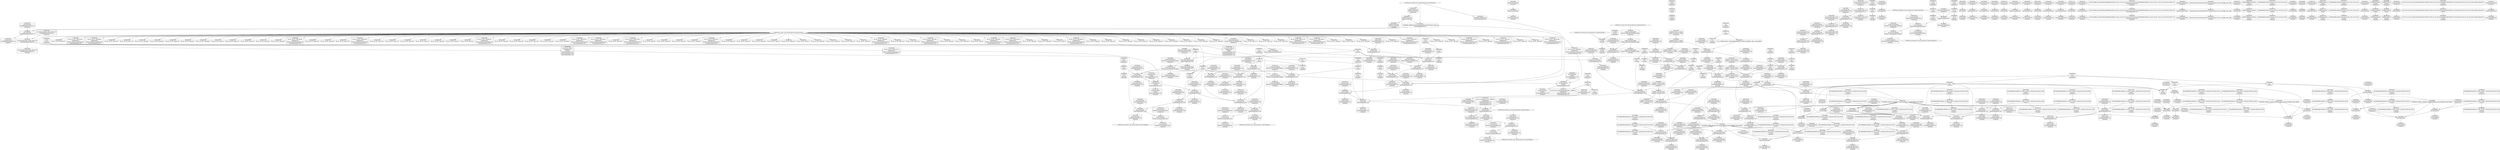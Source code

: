 digraph {
	CE0x4e1ed90 [shape=record,shape=Mrecord,label="{CE0x4e1ed90|0:_i16,_4:_i32,_:_CRE_0,2_|*MultipleSource*|*LoadInst*|security/selinux/hooks.c,5131|security/selinux/hooks.c,5131|security/selinux/hooks.c,5136}"]
	CE0x4ddd230 [shape=record,shape=Mrecord,label="{CE0x4ddd230|i64*_getelementptr_inbounds_(_2_x_i64_,_2_x_i64_*___llvm_gcov_ctr294,_i64_0,_i64_1)|*Constant*}"]
	CE0x4e16d50 [shape=record,shape=Mrecord,label="{CE0x4e16d50|current_sid:tmp19|security/selinux/hooks.c,218|*SummSource*}"]
	CE0x4deec00 [shape=record,shape=Mrecord,label="{CE0x4deec00|get_current:tmp4|./arch/x86/include/asm/current.h,14}"]
	CE0x4df4b20 [shape=record,shape=Mrecord,label="{CE0x4df4b20|selinux_shm_shmat:entry}"]
	CE0x4e092d0 [shape=record,shape=Mrecord,label="{CE0x4e092d0|i64_4|*Constant*|*SummSink*}"]
	CE0x4dcb640 [shape=record,shape=Mrecord,label="{CE0x4dcb640|i32_3|*Constant*|*SummSource*}"]
	CE0x4e27a00 [shape=record,shape=Mrecord,label="{CE0x4e27a00|current_sid:sid|security/selinux/hooks.c,220|*SummSource*}"]
	CE0x4e17120 [shape=record,shape=Mrecord,label="{CE0x4e17120|current_sid:tmp19|security/selinux/hooks.c,218|*SummSink*}"]
	CE0x4dd8270 [shape=record,shape=Mrecord,label="{CE0x4dd8270|selinux_shm_shmat:tmp1|*SummSource*}"]
	CE0x4e33c70 [shape=record,shape=Mrecord,label="{CE0x4e33c70|i32_218|*Constant*|*SummSource*}"]
	CE0x4de4520 [shape=record,shape=Mrecord,label="{CE0x4de4520|80:_i32,_112:_i8*,_:_CRE_58,59_}"]
	CE0x4dedc30 [shape=record,shape=Mrecord,label="{CE0x4dedc30|i64_0|*Constant*}"]
	CE0x4e21a70 [shape=record,shape=Mrecord,label="{CE0x4e21a70|_ret_i32_%retval.0,_!dbg_!27728|security/selinux/avc.c,775}"]
	CE0x4e05020 [shape=record,shape=Mrecord,label="{CE0x4e05020|i64*_getelementptr_inbounds_(_11_x_i64_,_11_x_i64_*___llvm_gcov_ctr125,_i64_0,_i64_8)|*Constant*}"]
	CE0x4e064d0 [shape=record,shape=Mrecord,label="{CE0x4e064d0|current_sid:call|security/selinux/hooks.c,218|*SummSource*}"]
	CE0x4de08d0 [shape=record,shape=Mrecord,label="{CE0x4de08d0|get_current:tmp1}"]
	CE0x4e217d0 [shape=record,shape=Mrecord,label="{CE0x4e217d0|avc_has_perm:tclass|Function::avc_has_perm&Arg::tclass::|*SummSource*}"]
	CE0x4ddcdd0 [shape=record,shape=Mrecord,label="{CE0x4ddcdd0|current_sid:tmp1}"]
	CE0x4df29f0 [shape=record,shape=Mrecord,label="{CE0x4df29f0|i1_true|*Constant*}"]
	CE0x4deb2c0 [shape=record,shape=Mrecord,label="{CE0x4deb2c0|i64*_getelementptr_inbounds_(_11_x_i64_,_11_x_i64_*___llvm_gcov_ctr125,_i64_0,_i64_1)|*Constant*|*SummSource*}"]
	CE0x4ddfe60 [shape=record,shape=Mrecord,label="{CE0x4ddfe60|80:_i32,_112:_i8*,_:_CRE_2,3_}"]
	CE0x4ddcd60 [shape=record,shape=Mrecord,label="{CE0x4ddcd60|i64_1|*Constant*}"]
	CE0x4dfa8a0 [shape=record,shape=Mrecord,label="{CE0x4dfa8a0|selinux_shm_shmat:tmp4|security/selinux/hooks.c,5374|*SummSink*}"]
	CE0x4e20b20 [shape=record,shape=Mrecord,label="{CE0x4e20b20|avc_has_perm:entry|*SummSink*}"]
	CE0x4e26730 [shape=record,shape=Mrecord,label="{CE0x4e26730|current_sid:security|security/selinux/hooks.c,218|*SummSource*}"]
	CE0x4de2290 [shape=record,shape=Mrecord,label="{CE0x4de2290|80:_i32,_112:_i8*,_:_CRE_54,55_}"]
	CE0x4de9ff0 [shape=record,shape=Mrecord,label="{CE0x4de9ff0|i64*_getelementptr_inbounds_(_11_x_i64_,_11_x_i64_*___llvm_gcov_ctr125,_i64_0,_i64_1)|*Constant*|*SummSink*}"]
	CE0x4e280a0 [shape=record,shape=Mrecord,label="{CE0x4e280a0|i64*_getelementptr_inbounds_(_2_x_i64_,_2_x_i64_*___llvm_gcov_ctr98,_i64_0,_i64_0)|*Constant*|*SummSink*}"]
	CE0x4de9290 [shape=record,shape=Mrecord,label="{CE0x4de9290|ipc_has_perm:perms|Function::ipc_has_perm&Arg::perms::|*SummSink*}"]
	CE0x4debf60 [shape=record,shape=Mrecord,label="{CE0x4debf60|ipc_has_perm:tmp}"]
	CE0x4dee530 [shape=record,shape=Mrecord,label="{CE0x4dee530|i32_1|*Constant*|*SummSink*}"]
	CE0x4e224b0 [shape=record,shape=Mrecord,label="{CE0x4e224b0|_ret_i32_%retval.0,_!dbg_!27728|security/selinux/avc.c,775|*SummSource*}"]
	CE0x4e2a610 [shape=record,shape=Mrecord,label="{CE0x4e2a610|current_sid:tobool|security/selinux/hooks.c,218|*SummSource*}"]
	CE0x4df2590 [shape=record,shape=Mrecord,label="{CE0x4df2590|current_sid:tmp14|security/selinux/hooks.c,218}"]
	CE0x4dd8320 [shape=record,shape=Mrecord,label="{CE0x4dd8320|selinux_shm_shmat:entry|*SummSource*}"]
	CE0x4e01f60 [shape=record,shape=Mrecord,label="{CE0x4e01f60|current_sid:tmp11|security/selinux/hooks.c,218}"]
	CE0x4deab80 [shape=record,shape=Mrecord,label="{CE0x4deab80|get_current:tmp3|*SummSink*}"]
	CE0x4e28b50 [shape=record,shape=Mrecord,label="{CE0x4e28b50|get_current:bb|*SummSource*}"]
	CE0x4dfad30 [shape=record,shape=Mrecord,label="{CE0x4dfad30|_call_void_mcount()_#3}"]
	CE0x4e40e50 [shape=record,shape=Mrecord,label="{CE0x4e40e50|i64*_getelementptr_inbounds_(_2_x_i64_,_2_x_i64_*___llvm_gcov_ctr98,_i64_0,_i64_1)|*Constant*|*SummSink*}"]
	CE0x4df0640 [shape=record,shape=Mrecord,label="{CE0x4df0640|selinux_shm_shmat:perms.0|*SummSink*}"]
	CE0x4df9d80 [shape=record,shape=Mrecord,label="{CE0x4df9d80|ipc_has_perm:tmp3}"]
	CE0x4df0ee0 [shape=record,shape=Mrecord,label="{CE0x4df0ee0|i64*_getelementptr_inbounds_(_6_x_i64_,_6_x_i64_*___llvm_gcov_ctr316,_i64_0,_i64_5)|*Constant*|*SummSource*}"]
	CE0x4dccb50 [shape=record,shape=Mrecord,label="{CE0x4dccb50|i32_10|*Constant*}"]
	CE0x6d2ba70 [shape=record,shape=Mrecord,label="{CE0x6d2ba70|i64_2|*Constant*|*SummSink*}"]
	CE0x4deeb60 [shape=record,shape=Mrecord,label="{CE0x4deeb60|_call_void_mcount()_#3|*SummSink*}"]
	CE0x4dd5c80 [shape=record,shape=Mrecord,label="{CE0x4dd5c80|80:_i32,_112:_i8*,_:_CRE_6,7_}"]
	CE0x4e1da00 [shape=record,shape=Mrecord,label="{CE0x4e1da00|0:_i8,_:_GCMR_current_sid.__warned_internal_global_i8_0,_section_.data.unlikely_,_align_1:_elem_0:default:}"]
	CE0x4de0de0 [shape=record,shape=Mrecord,label="{CE0x4de0de0|i64_1|*Constant*}"]
	CE0x4df3e10 [shape=record,shape=Mrecord,label="{CE0x4df3e10|selinux_shm_shmat:shp|Function::selinux_shm_shmat&Arg::shp::}"]
	CE0x4de4d70 [shape=record,shape=Mrecord,label="{CE0x4de4d70|80:_i32,_112:_i8*,_:_CRE_65,66_}"]
	CE0x4e6b800 [shape=record,shape=Mrecord,label="{CE0x4e6b800|GLOBAL:current_task|Global_var:current_task|*SummSink*}"]
	CE0x4dcbd10 [shape=record,shape=Mrecord,label="{CE0x4dcbd10|ipc_has_perm:tmp6|*LoadInst*|security/selinux/hooks.c,5134|*SummSource*}"]
	CE0x4de4780 [shape=record,shape=Mrecord,label="{CE0x4de4780|80:_i32,_112:_i8*,_:_CRE_60,61_}"]
	CE0x4df34b0 [shape=record,shape=Mrecord,label="{CE0x4df34b0|selinux_shm_shmat:tmp7|security/selinux/hooks.c,5375|*SummSource*}"]
	CE0x4e34880 [shape=record,shape=Mrecord,label="{CE0x4e34880|i64*_getelementptr_inbounds_(_11_x_i64_,_11_x_i64_*___llvm_gcov_ctr125,_i64_0,_i64_9)|*Constant*|*SummSource*}"]
	CE0x4dcd530 [shape=record,shape=Mrecord,label="{CE0x4dcd530|selinux_shm_shmat:tmp3|security/selinux/hooks.c,5374|*SummSink*}"]
	CE0x4e22b00 [shape=record,shape=Mrecord,label="{CE0x4e22b00|current_sid:call|security/selinux/hooks.c,218|*SummSink*}"]
	CE0x4e1fd50 [shape=record,shape=Mrecord,label="{CE0x4e1fd50|ipc_has_perm:call2|security/selinux/hooks.c,5136}"]
	"CONST[source:0(mediator),value:0(static)][purpose:{operation}][SrcIdx:4]"
	CE0x4de2850 [shape=record,shape=Mrecord,label="{CE0x4de2850|80:_i32,_112:_i8*,_:_CRE_13,14_}"]
	CE0x4e17000 [shape=record,shape=Mrecord,label="{CE0x4e17000|i64*_getelementptr_inbounds_(_11_x_i64_,_11_x_i64_*___llvm_gcov_ctr125,_i64_0,_i64_10)|*Constant*|*SummSource*}"]
	CE0x4ddfc80 [shape=record,shape=Mrecord,label="{CE0x4ddfc80|get_current:tmp|*SummSink*}"]
	CE0x4e094b0 [shape=record,shape=Mrecord,label="{CE0x4e094b0|current_sid:do.end|*SummSource*}"]
	CE0x4e04b20 [shape=record,shape=Mrecord,label="{CE0x4e04b20|i64*_getelementptr_inbounds_(_11_x_i64_,_11_x_i64_*___llvm_gcov_ctr125,_i64_0,_i64_6)|*Constant*|*SummSource*}"]
	CE0x4e05410 [shape=record,shape=Mrecord,label="{CE0x4e05410|current_sid:tmp16|security/selinux/hooks.c,218}"]
	CE0x4df7320 [shape=record,shape=Mrecord,label="{CE0x4df7320|80:_i32,_112:_i8*,_:_CRE_26,27_}"]
	CE0x4de5d80 [shape=record,shape=Mrecord,label="{CE0x4de5d80|80:_i32,_112:_i8*,_:_CRE_88,92_|*MultipleSource*|Function::selinux_shm_shmat&Arg::shp::|security/selinux/hooks.c,5379}"]
	CE0x4e08de0 [shape=record,shape=Mrecord,label="{CE0x4e08de0|current_sid:tobool1|security/selinux/hooks.c,218|*SummSink*}"]
	CE0x4e17e00 [shape=record,shape=Mrecord,label="{CE0x4e17e00|ipc_has_perm:tmp5|security/selinux/hooks.c,5131}"]
	CE0x4e01270 [shape=record,shape=Mrecord,label="{CE0x4e01270|current_sid:entry|*SummSource*}"]
	CE0x4ddd580 [shape=record,shape=Mrecord,label="{CE0x4ddd580|80:_i32,_112:_i8*,_:_CRE_15,16_}"]
	CE0x4df70f0 [shape=record,shape=Mrecord,label="{CE0x4df70f0|80:_i32,_112:_i8*,_:_CRE_24,25_}"]
	CE0x4dd3db0 [shape=record,shape=Mrecord,label="{CE0x4dd3db0|80:_i32,_112:_i8*,_:_CRE_112,120_|*MultipleSource*|Function::selinux_shm_shmat&Arg::shp::|security/selinux/hooks.c,5379}"]
	CE0x4de56f0 [shape=record,shape=Mrecord,label="{CE0x4de56f0|80:_i32,_112:_i8*,_:_CRE_76,80_|*MultipleSource*|Function::selinux_shm_shmat&Arg::shp::|security/selinux/hooks.c,5379}"]
	CE0x4e346b0 [shape=record,shape=Mrecord,label="{CE0x4e346b0|i64*_getelementptr_inbounds_(_11_x_i64_,_11_x_i64_*___llvm_gcov_ctr125,_i64_0,_i64_9)|*Constant*}"]
	CE0x4ddae30 [shape=record,shape=Mrecord,label="{CE0x4ddae30|selinux_shm_shmat:if.else}"]
	CE0x4e25ef0 [shape=record,shape=Mrecord,label="{CE0x4e25ef0|i32_22|*Constant*}"]
	CE0x4de6b30 [shape=record,shape=Mrecord,label="{CE0x4de6b30|_call_void_mcount()_#3}"]
	CE0x4e2ae60 [shape=record,shape=Mrecord,label="{CE0x4e2ae60|current_sid:tmp9|security/selinux/hooks.c,218}"]
	CE0x4df03d0 [shape=record,shape=Mrecord,label="{CE0x4df03d0|i32_48|*Constant*|*SummSink*}"]
	CE0x4dedf40 [shape=record,shape=Mrecord,label="{CE0x4dedf40|current_sid:tmp2|*SummSource*}"]
	CE0x4ddbaa0 [shape=record,shape=Mrecord,label="{CE0x4ddbaa0|selinux_shm_shmat:and|security/selinux/hooks.c,5374|*SummSource*}"]
	CE0x4df65a0 [shape=record,shape=Mrecord,label="{CE0x4df65a0|i32_0|*Constant*|*SummSource*}"]
	CE0x4e1f8e0 [shape=record,shape=Mrecord,label="{CE0x4e1f8e0|ipc_has_perm:tmp8|security/selinux/hooks.c,5136}"]
	CE0x4e25520 [shape=record,shape=Mrecord,label="{CE0x4e25520|i32_78|*Constant*|*SummSource*}"]
	CE0x4df81e0 [shape=record,shape=Mrecord,label="{CE0x4df81e0|80:_i32,_112:_i8*,_:_CRE_40,41_}"]
	CE0x4e25fe0 [shape=record,shape=Mrecord,label="{CE0x4e25fe0|current_sid:tmp21|security/selinux/hooks.c,218|*SummSink*}"]
	CE0x4e1d310 [shape=record,shape=Mrecord,label="{CE0x4e1d310|current_sid:if.end|*SummSource*}"]
	CE0x4e26af0 [shape=record,shape=Mrecord,label="{CE0x4e26af0|current_sid:tmp22|security/selinux/hooks.c,218}"]
	CE0x4df0070 [shape=record,shape=Mrecord,label="{CE0x4df0070|selinux_shm_shmat:tmp9|security/selinux/hooks.c,5377}"]
	CE0x4e1bd50 [shape=record,shape=Mrecord,label="{CE0x4e1bd50|current_sid:tmp19|security/selinux/hooks.c,218}"]
	CE0x4de16b0 [shape=record,shape=Mrecord,label="{CE0x4de16b0|80:_i32,_112:_i8*,_:_CRE_44,45_}"]
	CE0x4e34a10 [shape=record,shape=Mrecord,label="{CE0x4e34a10|current_sid:tmp17|security/selinux/hooks.c,218}"]
	CE0x4e05a70 [shape=record,shape=Mrecord,label="{CE0x4e05a70|current_sid:land.lhs.true|*SummSink*}"]
	CE0x4e042d0 [shape=record,shape=Mrecord,label="{CE0x4e042d0|GLOBAL:__llvm_gcov_ctr125|Global_var:__llvm_gcov_ctr125|*SummSource*}"]
	CE0x4e1f800 [shape=record,shape=Mrecord,label="{CE0x4e1f800|ipc_has_perm:sclass|security/selinux/hooks.c,5136|*SummSink*}"]
	CE0x4e20fe0 [shape=record,shape=Mrecord,label="{CE0x4e20fe0|avc_has_perm:ssid|Function::avc_has_perm&Arg::ssid::|*SummSource*}"]
	CE0x4e187a0 [shape=record,shape=Mrecord,label="{CE0x4e187a0|ipc_has_perm:tmp5|security/selinux/hooks.c,5131|*SummSink*}"]
	CE0x4e017d0 [shape=record,shape=Mrecord,label="{CE0x4e017d0|current_sid:tmp7|security/selinux/hooks.c,218|*SummSink*}"]
	CE0x4e340c0 [shape=record,shape=Mrecord,label="{CE0x4e340c0|i32_218|*Constant*|*SummSink*}"]
	CE0x4e6b720 [shape=record,shape=Mrecord,label="{CE0x4e6b720|GLOBAL:current_task|Global_var:current_task|*SummSource*}"]
	CE0x4dd3270 [shape=record,shape=Mrecord,label="{CE0x4dd3270|selinux_shm_shmat:if.end}"]
	CE0x4dd5940 [shape=record,shape=Mrecord,label="{CE0x4dd5940|80:_i32,_112:_i8*,_:_CRE_3,4_}"]
	CE0x4e082b0 [shape=record,shape=Mrecord,label="{CE0x4e082b0|GLOBAL:current_sid.__warned|Global_var:current_sid.__warned}"]
	CE0x4de5f50 [shape=record,shape=Mrecord,label="{CE0x4de5f50|80:_i32,_112:_i8*,_:_CRE_92,96_|*MultipleSource*|Function::selinux_shm_shmat&Arg::shp::|security/selinux/hooks.c,5379}"]
	CE0x4dcbe80 [shape=record,shape=Mrecord,label="{CE0x4dcbe80|ipc_has_perm:u|security/selinux/hooks.c,5134}"]
	CE0x4e1c770 [shape=record,shape=Mrecord,label="{CE0x4e1c770|get_current:entry|*SummSource*}"]
	CE0x618c810 [shape=record,shape=Mrecord,label="{CE0x618c810|i64_2|*Constant*}"]
	CE0x4df0530 [shape=record,shape=Mrecord,label="{CE0x4df0530|selinux_shm_shmat:perms.0|*SummSource*}"]
	CE0x4e02700 [shape=record,shape=Mrecord,label="{CE0x4e02700|current_sid:tmp12|security/selinux/hooks.c,218|*SummSink*}"]
	CE0x4dfa3e0 [shape=record,shape=Mrecord,label="{CE0x4dfa3e0|i64*_getelementptr_inbounds_(_2_x_i64_,_2_x_i64_*___llvm_gcov_ctr294,_i64_0,_i64_0)|*Constant*|*SummSource*}"]
	CE0x4df1a20 [shape=record,shape=Mrecord,label="{CE0x4df1a20|i32_48|*Constant*|*SummSource*}"]
	CE0x4ddc5c0 [shape=record,shape=Mrecord,label="{CE0x4ddc5c0|_call_void_mcount()_#3|*SummSource*}"]
	CE0x4dcb6e0 [shape=record,shape=Mrecord,label="{CE0x4dcb6e0|i32_3|*Constant*|*SummSink*}"]
	CE0x4e1fc40 [shape=record,shape=Mrecord,label="{CE0x4e1fc40|ipc_has_perm:tmp8|security/selinux/hooks.c,5136|*SummSink*}"]
	CE0x4df0310 [shape=record,shape=Mrecord,label="{CE0x4df0310|selinux_shm_shmat:tmp9|security/selinux/hooks.c,5377|*SummSink*}"]
	CE0x4e18d70 [shape=record,shape=Mrecord,label="{CE0x4e18d70|ipc_has_perm:type|security/selinux/hooks.c,5133|*SummSource*}"]
	CE0x4deaf20 [shape=record,shape=Mrecord,label="{CE0x4deaf20|i64*_getelementptr_inbounds_(_11_x_i64_,_11_x_i64_*___llvm_gcov_ctr125,_i64_0,_i64_1)|*Constant*}"]
	CE0x4dd56e0 [shape=record,shape=Mrecord,label="{CE0x4dd56e0|selinux_shm_shmat:call|security/selinux/hooks.c,5379}"]
	CE0x4dcc750 [shape=record,shape=Mrecord,label="{CE0x4dcc750|_call_void_mcount()_#3|*SummSink*}"]
	CE0x4e2ca40 [shape=record,shape=Mrecord,label="{CE0x4e2ca40|_call_void_lockdep_rcu_suspicious(i8*_getelementptr_inbounds_(_25_x_i8_,_25_x_i8_*_.str3,_i32_0,_i32_0),_i32_218,_i8*_getelementptr_inbounds_(_45_x_i8_,_45_x_i8_*_.str12,_i32_0,_i32_0))_#10,_!dbg_!27727|security/selinux/hooks.c,218|*SummSource*}"]
	CE0x4debd60 [shape=record,shape=Mrecord,label="{CE0x4debd60|i64*_getelementptr_inbounds_(_2_x_i64_,_2_x_i64_*___llvm_gcov_ctr294,_i64_0,_i64_0)|*Constant*|*SummSink*}"]
	CE0x4e25440 [shape=record,shape=Mrecord,label="{CE0x4e25440|i32_78|*Constant*}"]
	CE0x4debfd0 [shape=record,shape=Mrecord,label="{CE0x4debfd0|COLLAPSED:_GCMRE___llvm_gcov_ctr294_internal_global_2_x_i64_zeroinitializer:_elem_0:default:}"]
	CE0x4e17880 [shape=record,shape=Mrecord,label="{CE0x4e17880|current_sid:call4|security/selinux/hooks.c,218}"]
	CE0x4dcbda0 [shape=record,shape=Mrecord,label="{CE0x4dcbda0|ipc_has_perm:tmp6|*LoadInst*|security/selinux/hooks.c,5134|*SummSink*}"]
	CE0x4e01e30 [shape=record,shape=Mrecord,label="{CE0x4e01e30|current_sid:tmp10|security/selinux/hooks.c,218|*SummSink*}"]
	CE0x4defac0 [shape=record,shape=Mrecord,label="{CE0x4defac0|i64*_getelementptr_inbounds_(_6_x_i64_,_6_x_i64_*___llvm_gcov_ctr316,_i64_0,_i64_3)|*Constant*}"]
	CE0x4df3e80 [shape=record,shape=Mrecord,label="{CE0x4df3e80|selinux_shm_shmat:tmp11|security/selinux/hooks.c,5379}"]
	CE0x4def190 [shape=record,shape=Mrecord,label="{CE0x4def190|_ret_i32_%tmp24,_!dbg_!27742|security/selinux/hooks.c,220|*SummSource*}"]
	CE0x4dd4120 [shape=record,shape=Mrecord,label="{CE0x4dd4120|80:_i32,_112:_i8*,_:_CRE_128,136_|*MultipleSource*|Function::selinux_shm_shmat&Arg::shp::|security/selinux/hooks.c,5379}"]
	CE0x4de49e0 [shape=record,shape=Mrecord,label="{CE0x4de49e0|80:_i32,_112:_i8*,_:_CRE_62,63_}"]
	CE0x4df80b0 [shape=record,shape=Mrecord,label="{CE0x4df80b0|80:_i32,_112:_i8*,_:_CRE_39,40_}"]
	CE0x4dec730 [shape=record,shape=Mrecord,label="{CE0x4dec730|COLLAPSED:_GCMRE___llvm_gcov_ctr125_internal_global_11_x_i64_zeroinitializer:_elem_0:default:}"]
	CE0x4dd91b0 [shape=record,shape=Mrecord,label="{CE0x4dd91b0|i32_4096|*Constant*|*SummSink*}"]
	CE0x4dd2fe0 [shape=record,shape=Mrecord,label="{CE0x4dd2fe0|selinux_shm_shmat:if.then|*SummSink*}"]
	CE0x4df6530 [shape=record,shape=Mrecord,label="{CE0x4df6530|i32_0|*Constant*}"]
	CE0x4de0720 [shape=record,shape=Mrecord,label="{CE0x4de0720|selinux_shm_shmat:tmp3|security/selinux/hooks.c,5374|*SummSource*}"]
	CE0x4df7940 [shape=record,shape=Mrecord,label="{CE0x4df7940|80:_i32,_112:_i8*,_:_CRE_7,8_}"]
	CE0x4dd5310 [shape=record,shape=Mrecord,label="{CE0x4dd5310|80:_i32,_112:_i8*,_:_CRE_200,208_|*MultipleSource*|Function::selinux_shm_shmat&Arg::shp::|security/selinux/hooks.c,5379}"]
	CE0x4de4ea0 [shape=record,shape=Mrecord,label="{CE0x4de4ea0|80:_i32,_112:_i8*,_:_CRE_66,67_}"]
	CE0x4df1750 [shape=record,shape=Mrecord,label="{CE0x4df1750|i32_48|*Constant*}"]
	CE0x4e170b0 [shape=record,shape=Mrecord,label="{CE0x4e170b0|i64*_getelementptr_inbounds_(_11_x_i64_,_11_x_i64_*___llvm_gcov_ctr125,_i64_0,_i64_10)|*Constant*|*SummSink*}"]
	CE0x4e45590 [shape=record,shape=Mrecord,label="{CE0x4e45590|%struct.task_struct*_(%struct.task_struct**)*_asm_movq_%gs:$_1:P_,$0_,_r,im,_dirflag_,_fpsr_,_flags_|*SummSource*}"]
	CE0x4df88a0 [shape=record,shape=Mrecord,label="{CE0x4df88a0|current_sid:tmp6|security/selinux/hooks.c,218|*SummSink*}"]
	CE0x4e25830 [shape=record,shape=Mrecord,label="{CE0x4e25830|current_sid:cred|security/selinux/hooks.c,218|*SummSource*}"]
	CE0x4e21080 [shape=record,shape=Mrecord,label="{CE0x4e21080|avc_has_perm:ssid|Function::avc_has_perm&Arg::ssid::|*SummSink*}"]
	CE0x4de99d0 [shape=record,shape=Mrecord,label="{CE0x4de99d0|ipc_has_perm:bb|*SummSink*}"]
	CE0x4de2980 [shape=record,shape=Mrecord,label="{CE0x4de2980|80:_i32,_112:_i8*,_:_CRE_14,15_}"]
	CE0x4e33900 [shape=record,shape=Mrecord,label="{CE0x4e33900|GLOBAL:lockdep_rcu_suspicious|*Constant*|*SummSink*}"]
	CE0x4e2d630 [shape=record,shape=Mrecord,label="{CE0x4e2d630|current_sid:tmp5|security/selinux/hooks.c,218}"]
	CE0x4ddda30 [shape=record,shape=Mrecord,label="{CE0x4ddda30|80:_i32,_112:_i8*,_:_CRE_19,20_}"]
	CE0x4dde810 [shape=record,shape=Mrecord,label="{CE0x4dde810|i64_1|*Constant*|*SummSource*}"]
	CE0x4e04e40 [shape=record,shape=Mrecord,label="{CE0x4e04e40|i64*_getelementptr_inbounds_(_11_x_i64_,_11_x_i64_*___llvm_gcov_ctr125,_i64_0,_i64_8)|*Constant*|*SummSink*}"]
	CE0x4de1f00 [shape=record,shape=Mrecord,label="{CE0x4de1f00|80:_i32,_112:_i8*,_:_CRE_51,52_}"]
	CE0x4e1cbd0 [shape=record,shape=Mrecord,label="{CE0x4e1cbd0|_ret_%struct.task_struct*_%tmp4,_!dbg_!27714|./arch/x86/include/asm/current.h,14|*SummSink*}"]
	CE0x4dee9d0 [shape=record,shape=Mrecord,label="{CE0x4dee9d0|i64*_getelementptr_inbounds_(_11_x_i64_,_11_x_i64_*___llvm_gcov_ctr125,_i64_0,_i64_0)|*Constant*|*SummSink*}"]
	CE0x4ddd3e0 [shape=record,shape=Mrecord,label="{CE0x4ddd3e0|ipc_has_perm:ad|security/selinux/hooks.c, 5128}"]
	"CONST[source:2(external),value:0(static)][purpose:{operation}][SrcIdx:1]"
	CE0x4e22170 [shape=record,shape=Mrecord,label="{CE0x4e22170|avc_has_perm:auditdata|Function::avc_has_perm&Arg::auditdata::}"]
	CE0x4e33600 [shape=record,shape=Mrecord,label="{CE0x4e33600|i8*_getelementptr_inbounds_(_25_x_i8_,_25_x_i8_*_.str3,_i32_0,_i32_0)|*Constant*|*SummSink*}"]
	CE0x4e28680 [shape=record,shape=Mrecord,label="{CE0x4e28680|current_sid:tmp24|security/selinux/hooks.c,220}"]
	CE0x4dfec90 [shape=record,shape=Mrecord,label="{CE0x4dfec90|current_sid:tmp13|security/selinux/hooks.c,218|*SummSink*}"]
	CE0x4deea60 [shape=record,shape=Mrecord,label="{CE0x4deea60|_call_void_mcount()_#3|*SummSource*}"]
	CE0x4de5230 [shape=record,shape=Mrecord,label="{CE0x4de5230|80:_i32,_112:_i8*,_:_CRE_69,70_}"]
	CE0x4dcc7f0 [shape=record,shape=Mrecord,label="{CE0x4dcc7f0|ipc_has_perm:call|security/selinux/hooks.c,5129}"]
	CE0x4de4c40 [shape=record,shape=Mrecord,label="{CE0x4de4c40|80:_i32,_112:_i8*,_:_CRE_64,65_}"]
	CE0x4de78a0 [shape=record,shape=Mrecord,label="{CE0x4de78a0|_ret_i32_%call,_!dbg_!27724|security/selinux/hooks.c,5379|*SummSink*}"]
	CE0x4de6450 [shape=record,shape=Mrecord,label="{CE0x4de6450|current_sid:tobool1|security/selinux/hooks.c,218}"]
	CE0x4dcff90 [shape=record,shape=Mrecord,label="{CE0x4dcff90|selinux_shm_shmat:if.end|*SummSink*}"]
	CE0x4e267a0 [shape=record,shape=Mrecord,label="{CE0x4e267a0|current_sid:security|security/selinux/hooks.c,218|*SummSink*}"]
	CE0x4df8cb0 [shape=record,shape=Mrecord,label="{CE0x4df8cb0|ipc_has_perm:tmp2|*SummSink*}"]
	CE0x4df01a0 [shape=record,shape=Mrecord,label="{CE0x4df01a0|selinux_shm_shmat:tmp9|security/selinux/hooks.c,5377|*SummSource*}"]
	CE0x4df1580 [shape=record,shape=Mrecord,label="{CE0x4df1580|80:_i32,_112:_i8*,_:_CRE_0,1_}"]
	CE0x4df1140 [shape=record,shape=Mrecord,label="{CE0x4df1140|i64*_getelementptr_inbounds_(_6_x_i64_,_6_x_i64_*___llvm_gcov_ctr316,_i64_0,_i64_5)|*Constant*|*SummSink*}"]
	CE0x4e2b030 [shape=record,shape=Mrecord,label="{CE0x4e2b030|current_sid:tmp9|security/selinux/hooks.c,218|*SummSink*}"]
	CE0x4e1b630 [shape=record,shape=Mrecord,label="{CE0x4e1b630|current_sid:tmp17|security/selinux/hooks.c,218|*SummSource*}"]
	CE0x4de4650 [shape=record,shape=Mrecord,label="{CE0x4de4650|80:_i32,_112:_i8*,_:_CRE_59,60_}"]
	CE0x4de9220 [shape=record,shape=Mrecord,label="{CE0x4de9220|ipc_has_perm:perms|Function::ipc_has_perm&Arg::perms::|*SummSource*}"]
	CE0x4dfe7d0 [shape=record,shape=Mrecord,label="{CE0x4dfe7d0|i64*_getelementptr_inbounds_(_11_x_i64_,_11_x_i64_*___llvm_gcov_ctr125,_i64_0,_i64_6)|*Constant*|*SummSink*}"]
	CE0x4df3620 [shape=record,shape=Mrecord,label="{CE0x4df3620|selinux_shm_shmat:tmp7|security/selinux/hooks.c,5375|*SummSink*}"]
	CE0x4e1beb0 [shape=record,shape=Mrecord,label="{CE0x4e1beb0|current_sid:call4|security/selinux/hooks.c,218|*SummSource*}"]
	CE0x4de1b70 [shape=record,shape=Mrecord,label="{CE0x4de1b70|80:_i32,_112:_i8*,_:_CRE_48,49_}"]
	CE0x4de8bc0 [shape=record,shape=Mrecord,label="{CE0x4de8bc0|ipc_has_perm:entry|*SummSource*}"]
	CE0x4de2620 [shape=record,shape=Mrecord,label="{CE0x4de2620|80:_i32,_112:_i8*,_:_CRE_11,12_}"]
	CE0x4ddaa90 [shape=record,shape=Mrecord,label="{CE0x4ddaa90|i32_16|*Constant*|*SummSink*}"]
	CE0x4de3080 [shape=record,shape=Mrecord,label="{CE0x4de3080|80:_i32,_112:_i8*,_:_CRE_21,22_}"]
	CE0x4de65f0 [shape=record,shape=Mrecord,label="{CE0x4de65f0|current_sid:tmp8|security/selinux/hooks.c,218|*SummSink*}"]
	CE0x4e2c110 [shape=record,shape=Mrecord,label="{CE0x4e2c110|current_sid:tmp16|security/selinux/hooks.c,218|*SummSink*}"]
	CE0x4deac40 [shape=record,shape=Mrecord,label="{CE0x4deac40|_call_void_mcount()_#3}"]
	CE0x4dded40 [shape=record,shape=Mrecord,label="{CE0x4dded40|80:_i32,_112:_i8*,_:_CRE_34,35_}"]
	CE0x4e022e0 [shape=record,shape=Mrecord,label="{CE0x4e022e0|current_sid:tmp11|security/selinux/hooks.c,218|*SummSink*}"]
	CE0x4dd4bd0 [shape=record,shape=Mrecord,label="{CE0x4dd4bd0|80:_i32,_112:_i8*,_:_CRE_172,176_|*MultipleSource*|Function::selinux_shm_shmat&Arg::shp::|security/selinux/hooks.c,5379}"]
	CE0x4e03cc0 [shape=record,shape=Mrecord,label="{CE0x4e03cc0|current_sid:tmp15|security/selinux/hooks.c,218}"]
	CE0x4dd3a10 [shape=record,shape=Mrecord,label="{CE0x4dd3a10|80:_i32,_112:_i8*,_:_CRE_100,102_|*MultipleSource*|Function::selinux_shm_shmat&Arg::shp::|security/selinux/hooks.c,5379}"]
	CE0x4dea9d0 [shape=record,shape=Mrecord,label="{CE0x4dea9d0|current_sid:bb|*SummSource*}"]
	CE0x4dd0050 [shape=record,shape=Mrecord,label="{CE0x4dd0050|i64*_getelementptr_inbounds_(_6_x_i64_,_6_x_i64_*___llvm_gcov_ctr316,_i64_0,_i64_0)|*Constant*|*SummSink*}"]
	CE0x4e28cd0 [shape=record,shape=Mrecord,label="{CE0x4e28cd0|get_current:bb|*SummSink*}"]
	CE0x4de2f50 [shape=record,shape=Mrecord,label="{CE0x4de2f50|80:_i32,_112:_i8*,_:_CRE_20,21_}"]
	CE0x4dee430 [shape=record,shape=Mrecord,label="{CE0x4dee430|ipc_has_perm:tmp1|*SummSink*}"]
	CE0x5aba060 [shape=record,shape=Mrecord,label="{CE0x5aba060|selinux_shm_shmat:tmp11|security/selinux/hooks.c,5379|*SummSink*}"]
	CE0x4e1ee00 [shape=record,shape=Mrecord,label="{CE0x4e1ee00|0:_i16,_4:_i32,_:_CRE_4,8_|*MultipleSource*|*LoadInst*|security/selinux/hooks.c,5131|security/selinux/hooks.c,5131|security/selinux/hooks.c,5136}"]
	CE0x4e17310 [shape=record,shape=Mrecord,label="{CE0x4e17310|current_sid:tmp20|security/selinux/hooks.c,218|*SummSource*}"]
	CE0x4e09440 [shape=record,shape=Mrecord,label="{CE0x4e09440|current_sid:do.end}"]
	CE0x4e2bf30 [shape=record,shape=Mrecord,label="{CE0x4e2bf30|current_sid:tmp16|security/selinux/hooks.c,218|*SummSource*}"]
	CE0x4dcf490 [shape=record,shape=Mrecord,label="{CE0x4dcf490|selinux_shm_shmat:if.end|*SummSource*}"]
	CE0x4deb560 [shape=record,shape=Mrecord,label="{CE0x4deb560|i32_0|*Constant*}"]
	CE0x4ddfd20 [shape=record,shape=Mrecord,label="{CE0x4ddfd20|80:_i32,_112:_i8*,_:_CRE_1,2_}"]
	CE0x4de7e70 [shape=record,shape=Mrecord,label="{CE0x4de7e70|ipc_has_perm:bb|*SummSource*}"]
	CE0x4ddefa0 [shape=record,shape=Mrecord,label="{CE0x4ddefa0|80:_i32,_112:_i8*,_:_CRE_36,37_}"]
	CE0x4de42d0 [shape=record,shape=Mrecord,label="{CE0x4de42d0|80:_i32,_112:_i8*,_:_CRE_56,57_}"]
	CE0x4dcb5d0 [shape=record,shape=Mrecord,label="{CE0x4dcb5d0|i32_3|*Constant*}"]
	CE0x4e53380 [shape=record,shape=Mrecord,label="{CE0x4e53380|COLLAPSED:_GCMRE___llvm_gcov_ctr98_internal_global_2_x_i64_zeroinitializer:_elem_0:default:}"]
	CE0x4ddc850 [shape=record,shape=Mrecord,label="{CE0x4ddc850|i32_4096|*Constant*}"]
	CE0x4de05c0 [shape=record,shape=Mrecord,label="{CE0x4de05c0|i64_0|*Constant*|*SummSink*}"]
	CE0x4e27100 [shape=record,shape=Mrecord,label="{CE0x4e27100|current_sid:tmp23|security/selinux/hooks.c,218|*SummSource*}"]
	CE0x4dec3f0 [shape=record,shape=Mrecord,label="{CE0x4dec3f0|_ret_i32_%call,_!dbg_!27724|security/selinux/hooks.c,5379}"]
	CE0x4de1030 [shape=record,shape=Mrecord,label="{CE0x4de1030|selinux_shm_shmat:bb|*SummSource*}"]
	CE0x62bf430 [shape=record,shape=Mrecord,label="{CE0x62bf430|selinux_shm_shmat:tmp|*SummSource*}"]
	CE0x4dd44c0 [shape=record,shape=Mrecord,label="{CE0x4dd44c0|80:_i32,_112:_i8*,_:_CRE_144,152_|*MultipleSource*|Function::selinux_shm_shmat&Arg::shp::|security/selinux/hooks.c,5379}"]
	CE0x4defb60 [shape=record,shape=Mrecord,label="{CE0x4defb60|selinux_shm_shmat:tmp3|security/selinux/hooks.c,5374}"]
	CE0x4df7ba0 [shape=record,shape=Mrecord,label="{CE0x4df7ba0|80:_i32,_112:_i8*,_:_CRE_9,10_}"]
	CE0x4dcb950 [shape=record,shape=Mrecord,label="{CE0x4dcb950|ipc_has_perm:key|security/selinux/hooks.c,5134|*SummSource*}"]
	CE0x4e1bfe0 [shape=record,shape=Mrecord,label="{CE0x4e1bfe0|current_sid:call4|security/selinux/hooks.c,218|*SummSink*}"]
	CE0x4ddd170 [shape=record,shape=Mrecord,label="{CE0x4ddd170|i32_1|*Constant*|*SummSource*}"]
	CE0x4df7580 [shape=record,shape=Mrecord,label="{CE0x4df7580|80:_i32,_112:_i8*,_:_CRE_28,29_}"]
	CE0x4dd03a0 [shape=record,shape=Mrecord,label="{CE0x4dd03a0|selinux_shm_shmat:tmp8|security/selinux/hooks.c,5377|*SummSink*}"]
	CE0x4e1c530 [shape=record,shape=Mrecord,label="{CE0x4e1c530|GLOBAL:get_current|*Constant*|*SummSink*}"]
	CE0x4e1d620 [shape=record,shape=Mrecord,label="{CE0x4e1d620|current_sid:tmp8|security/selinux/hooks.c,218}"]
	CE0x4e22670 [shape=record,shape=Mrecord,label="{CE0x4e22670|_ret_i32_%retval.0,_!dbg_!27728|security/selinux/avc.c,775|*SummSink*}"]
	CE0x4df9ae0 [shape=record,shape=Mrecord,label="{CE0x4df9ae0|get_current:tmp2|*SummSink*}"]
	"CONST[source:1(input),value:2(dynamic)][purpose:{object}][SrcIdx:2]"
	CE0x4dd4660 [shape=record,shape=Mrecord,label="{CE0x4dd4660|80:_i32,_112:_i8*,_:_CRE_152,160_|*MultipleSource*|Function::selinux_shm_shmat&Arg::shp::|security/selinux/hooks.c,5379}"]
	CE0x4df0d90 [shape=record,shape=Mrecord,label="{CE0x4df0d90|GLOBAL:__llvm_gcov_ctr316|Global_var:__llvm_gcov_ctr316|*SummSink*}"]
	CE0x4e343e0 [shape=record,shape=Mrecord,label="{CE0x4e343e0|i8*_getelementptr_inbounds_(_45_x_i8_,_45_x_i8_*_.str12,_i32_0,_i32_0)|*Constant*|*SummSink*}"]
	CE0x4df91e0 [shape=record,shape=Mrecord,label="{CE0x4df91e0|ipc_has_perm:call|security/selinux/hooks.c,5129|*SummSink*}"]
	CE0x4e1b8b0 [shape=record,shape=Mrecord,label="{CE0x4e1b8b0|current_sid:tmp18|security/selinux/hooks.c,218}"]
	"CONST[source:0(mediator),value:0(static)][purpose:{operation}][SnkIdx:3]"
	CE0x4de1dd0 [shape=record,shape=Mrecord,label="{CE0x4de1dd0|80:_i32,_112:_i8*,_:_CRE_50,51_}"]
	CE0x4e1f3a0 [shape=record,shape=Mrecord,label="{CE0x4e1f3a0|ipc_has_perm:tmp7|security/selinux/hooks.c,5136|*SummSource*}"]
	CE0x4de7070 [shape=record,shape=Mrecord,label="{CE0x4de7070|selinux_shm_shmat:call|security/selinux/hooks.c,5379|*SummSource*}"]
	CE0x4e2c9d0 [shape=record,shape=Mrecord,label="{CE0x4e2c9d0|_call_void_lockdep_rcu_suspicious(i8*_getelementptr_inbounds_(_25_x_i8_,_25_x_i8_*_.str3,_i32_0,_i32_0),_i32_218,_i8*_getelementptr_inbounds_(_45_x_i8_,_45_x_i8_*_.str12,_i32_0,_i32_0))_#10,_!dbg_!27727|security/selinux/hooks.c,218}"]
	CE0x4deb800 [shape=record,shape=Mrecord,label="{CE0x4deb800|ipc_has_perm:security|security/selinux/hooks.c,5131|*SummSink*}"]
	CE0x4e266c0 [shape=record,shape=Mrecord,label="{CE0x4e266c0|current_sid:security|security/selinux/hooks.c,218}"]
	CE0x4e18f10 [shape=record,shape=Mrecord,label="{CE0x4e18f10|ipc_has_perm:type|security/selinux/hooks.c,5133|*SummSink*}"]
	CE0x4e061c0 [shape=record,shape=Mrecord,label="{CE0x4e061c0|current_sid:call|security/selinux/hooks.c,218}"]
	CE0x4deab10 [shape=record,shape=Mrecord,label="{CE0x4deab10|get_current:tmp3|*SummSource*}"]
	CE0x4dec040 [shape=record,shape=Mrecord,label="{CE0x4dec040|ipc_has_perm:tmp|*SummSource*}"]
	CE0x4e18bf0 [shape=record,shape=Mrecord,label="{CE0x4e18bf0|ipc_has_perm:type|security/selinux/hooks.c,5133}"]
	CE0x4de55c0 [shape=record,shape=Mrecord,label="{CE0x4de55c0|80:_i32,_112:_i8*,_:_CRE_72,73_|*MultipleSource*|Function::selinux_shm_shmat&Arg::shp::|security/selinux/hooks.c,5379}"]
	CE0x4e33320 [shape=record,shape=Mrecord,label="{CE0x4e33320|i8*_getelementptr_inbounds_(_25_x_i8_,_25_x_i8_*_.str3,_i32_0,_i32_0)|*Constant*}"]
	CE0x4e27410 [shape=record,shape=Mrecord,label="{CE0x4e27410|i32_1|*Constant*}"]
	CE0x4e2adc0 [shape=record,shape=Mrecord,label="{CE0x4e2adc0|i64_5|*Constant*|*SummSink*}"]
	CE0x4e091a0 [shape=record,shape=Mrecord,label="{CE0x4e091a0|i64_4|*Constant*|*SummSource*}"]
	CE0x4e08f10 [shape=record,shape=Mrecord,label="{CE0x4e08f10|i64_4|*Constant*}"]
	CE0x4de2030 [shape=record,shape=Mrecord,label="{CE0x4de2030|80:_i32,_112:_i8*,_:_CRE_52,53_}"]
	CE0x4e1b270 [shape=record,shape=Mrecord,label="{CE0x4e1b270|i64*_getelementptr_inbounds_(_11_x_i64_,_11_x_i64_*___llvm_gcov_ctr125,_i64_0,_i64_9)|*Constant*|*SummSink*}"]
	CE0x4df0440 [shape=record,shape=Mrecord,label="{CE0x4df0440|selinux_shm_shmat:perms.0}"]
	CE0x4e174b0 [shape=record,shape=Mrecord,label="{CE0x4e174b0|current_sid:tmp20|security/selinux/hooks.c,218|*SummSink*}"]
	CE0x4de17e0 [shape=record,shape=Mrecord,label="{CE0x4de17e0|80:_i32,_112:_i8*,_:_CRE_45,46_}"]
	CE0x4dee7f0 [shape=record,shape=Mrecord,label="{CE0x4dee7f0|i64*_getelementptr_inbounds_(_11_x_i64_,_11_x_i64_*___llvm_gcov_ctr125,_i64_0,_i64_0)|*Constant*|*SummSource*}"]
	CE0x4e02ac0 [shape=record,shape=Mrecord,label="{CE0x4e02ac0|current_sid:do.body|*SummSource*}"]
	CE0x4e013d0 [shape=record,shape=Mrecord,label="{CE0x4e013d0|_ret_i32_%tmp24,_!dbg_!27742|security/selinux/hooks.c,220}"]
	CE0x4e2b9d0 [shape=record,shape=Mrecord,label="{CE0x4e2b9d0|current_sid:tmp4|security/selinux/hooks.c,218|*SummSink*}"]
	CE0x4df3ff0 [shape=record,shape=Mrecord,label="{CE0x4df3ff0|selinux_shm_shmat:shm_perm|security/selinux/hooks.c,5379|*SummSource*}"]
	CE0x4e20d90 [shape=record,shape=Mrecord,label="{CE0x4e20d90|avc_has_perm:ssid|Function::avc_has_perm&Arg::ssid::}"]
	CE0x4df2740 [shape=record,shape=Mrecord,label="{CE0x4df2740|current_sid:tmp14|security/selinux/hooks.c,218|*SummSource*}"]
	CE0x4e6b670 [shape=record,shape=Mrecord,label="{CE0x4e6b670|GLOBAL:current_task|Global_var:current_task}"]
	CE0x4dd5140 [shape=record,shape=Mrecord,label="{CE0x4dd5140|80:_i32,_112:_i8*,_:_CRE_192,200_|*MultipleSource*|Function::selinux_shm_shmat&Arg::shp::|security/selinux/hooks.c,5379}"]
	CE0x4e258d0 [shape=record,shape=Mrecord,label="{CE0x4e258d0|current_sid:cred|security/selinux/hooks.c,218|*SummSink*}"]
	CE0x4e1aeb0 [shape=record,shape=Mrecord,label="{CE0x4e1aeb0|i8_4|*Constant*}"]
	CE0x4e1ef80 [shape=record,shape=Mrecord,label="{CE0x4e1ef80|ipc_has_perm:tmp7|security/selinux/hooks.c,5136}"]
	CE0x4df8440 [shape=record,shape=Mrecord,label="{CE0x4df8440|80:_i32,_112:_i8*,_:_CRE_42,43_}"]
	CE0x4e02970 [shape=record,shape=Mrecord,label="{CE0x4e02970|current_sid:do.body}"]
	CE0x4def3a0 [shape=record,shape=Mrecord,label="{CE0x4def3a0|ipc_has_perm:security|security/selinux/hooks.c,5131|*SummSource*}"]
	CE0x4e00d20 [shape=record,shape=Mrecord,label="{CE0x4e00d20|i64_2|*Constant*}"]
	CE0x4e02830 [shape=record,shape=Mrecord,label="{CE0x4e02830|i64*_getelementptr_inbounds_(_11_x_i64_,_11_x_i64_*___llvm_gcov_ctr125,_i64_0,_i64_6)|*Constant*}"]
	CE0x4dedd00 [shape=record,shape=Mrecord,label="{CE0x4dedd00|selinux_shm_shmat:if.then|*SummSource*}"]
	CE0x4e02c00 [shape=record,shape=Mrecord,label="{CE0x4e02c00|current_sid:land.lhs.true}"]
	CE0x4dd3f80 [shape=record,shape=Mrecord,label="{CE0x4dd3f80|80:_i32,_112:_i8*,_:_CRE_120,128_|*MultipleSource*|Function::selinux_shm_shmat&Arg::shp::|security/selinux/hooks.c,5379}"]
	CE0x4de6330 [shape=record,shape=Mrecord,label="{CE0x4de6330|current_sid:tmp8|security/selinux/hooks.c,218|*SummSource*}"]
	CE0x4dcb880 [shape=record,shape=Mrecord,label="{CE0x4dcb880|ipc_has_perm:key|security/selinux/hooks.c,5134}"]
	CE0x4e2b900 [shape=record,shape=Mrecord,label="{CE0x4e2b900|current_sid:tmp4|security/selinux/hooks.c,218|*SummSource*}"]
	CE0x4ddac30 [shape=record,shape=Mrecord,label="{CE0x4ddac30|i64*_getelementptr_inbounds_(_6_x_i64_,_6_x_i64_*___llvm_gcov_ctr316,_i64_0,_i64_5)|*Constant*}"]
	CE0x4deec70 [shape=record,shape=Mrecord,label="{CE0x4deec70|i64*_getelementptr_inbounds_(_2_x_i64_,_2_x_i64_*___llvm_gcov_ctr294,_i64_0,_i64_1)|*Constant*|*SummSource*}"]
	CE0x4e02410 [shape=record,shape=Mrecord,label="{CE0x4e02410|current_sid:tmp12|security/selinux/hooks.c,218}"]
	"CONST[source:0(mediator),value:2(dynamic)][purpose:{subject}][SrcIdx:6]"
	CE0x4df0d20 [shape=record,shape=Mrecord,label="{CE0x4df0d20|GLOBAL:__llvm_gcov_ctr316|Global_var:__llvm_gcov_ctr316|*SummSource*}"]
	CE0x4dd54e0 [shape=record,shape=Mrecord,label="{CE0x4dd54e0|GLOBAL:ipc_has_perm|*Constant*}"]
	CE0x4e1e210 [shape=record,shape=Mrecord,label="{CE0x4e1e210|ipc_has_perm:ipc_id|security/selinux/hooks.c,5134|*SummSource*}"]
	CE0x4df28c0 [shape=record,shape=Mrecord,label="{CE0x4df28c0|current_sid:tmp14|security/selinux/hooks.c,218|*SummSink*}"]
	CE0x4dfa130 [shape=record,shape=Mrecord,label="{CE0x4dfa130|current_sid:tmp|*SummSink*}"]
	CE0x4e277b0 [shape=record,shape=Mrecord,label="{CE0x4e277b0|current_sid:sid|security/selinux/hooks.c,220}"]
	CE0x4e19100 [shape=record,shape=Mrecord,label="{CE0x4e19100|0:_i8,_8:_i32,_24:_%struct.selinux_audit_data*,_:_SCMRE_0,1_|*MultipleSource*|security/selinux/hooks.c, 5128|security/selinux/hooks.c,5133}"]
	CE0x4deb140 [shape=record,shape=Mrecord,label="{CE0x4deb140|current_sid:tmp1|*SummSink*}"]
	CE0x4e1dc30 [shape=record,shape=Mrecord,label="{CE0x4e1dc30|ipc_has_perm:ipc_id|security/selinux/hooks.c,5134}"]
	CE0x4dcf0d0 [shape=record,shape=Mrecord,label="{CE0x4dcf0d0|i64*_getelementptr_inbounds_(_6_x_i64_,_6_x_i64_*___llvm_gcov_ctr316,_i64_0,_i64_4)|*Constant*|*SummSink*}"]
	CE0x4e05090 [shape=record,shape=Mrecord,label="{CE0x4e05090|current_sid:tmp15|security/selinux/hooks.c,218|*SummSource*}"]
	CE0x4e33570 [shape=record,shape=Mrecord,label="{CE0x4e33570|i8*_getelementptr_inbounds_(_25_x_i8_,_25_x_i8_*_.str3,_i32_0,_i32_0)|*Constant*|*SummSource*}"]
	CE0x4de5b20 [shape=record,shape=Mrecord,label="{CE0x4de5b20|80:_i32,_112:_i8*,_:_CRE_84,88_|*MultipleSource*|Function::selinux_shm_shmat&Arg::shp::|security/selinux/hooks.c,5379}"]
	CE0x4dd7cf0 [shape=record,shape=Mrecord,label="{CE0x4dd7cf0|selinux_shm_shmat:entry|*SummSink*}"]
	CE0x4de31b0 [shape=record,shape=Mrecord,label="{CE0x4de31b0|80:_i32,_112:_i8*,_:_CRE_22,23_}"]
	CE0x4de95f0 [shape=record,shape=Mrecord,label="{CE0x4de95f0|_ret_i32_%call2,_!dbg_!27728|security/selinux/hooks.c,5136|*SummSource*}"]
	CE0x4ddd7d0 [shape=record,shape=Mrecord,label="{CE0x4ddd7d0|80:_i32,_112:_i8*,_:_CRE_17,18_}"]
	CE0x4e02b30 [shape=record,shape=Mrecord,label="{CE0x4e02b30|current_sid:do.body|*SummSink*}"]
	CE0x4e2ac50 [shape=record,shape=Mrecord,label="{CE0x4e2ac50|i64_5|*Constant*}"]
	CE0x4de41c0 [shape=record,shape=Mrecord,label="{CE0x4de41c0|selinux_shm_shmat:tmp5|security/selinux/hooks.c,5374|*SummSink*}"]
	CE0x4e2c590 [shape=record,shape=Mrecord,label="{CE0x4e2c590|i8_1|*Constant*|*SummSink*}"]
	CE0x6d2b940 [shape=record,shape=Mrecord,label="{CE0x6d2b940|selinux_shm_shmat:tobool|security/selinux/hooks.c,5374|*SummSink*}"]
	CE0x4dd3050 [shape=record,shape=Mrecord,label="{CE0x4dd3050|selinux_shm_shmat:bb}"]
	CE0x4de1ca0 [shape=record,shape=Mrecord,label="{CE0x4de1ca0|80:_i32,_112:_i8*,_:_CRE_49,50_}"]
	CE0x4e01650 [shape=record,shape=Mrecord,label="{CE0x4e01650|current_sid:tmp7|security/selinux/hooks.c,218|*SummSource*}"]
	CE0x4de1910 [shape=record,shape=Mrecord,label="{CE0x4de1910|80:_i32,_112:_i8*,_:_CRE_46,47_}"]
	CE0x4dde880 [shape=record,shape=Mrecord,label="{CE0x4dde880|i64_1|*Constant*}"]
	CE0x4df89c0 [shape=record,shape=Mrecord,label="{CE0x4df89c0|get_current:tmp3}"]
	CE0x4ded3e0 [shape=record,shape=Mrecord,label="{CE0x4ded3e0|i32_4096|*Constant*|*SummSource*}"]
	CE0x4deaa70 [shape=record,shape=Mrecord,label="{CE0x4deaa70|current_sid:bb|*SummSink*}"]
	CE0x4de0000 [shape=record,shape=Mrecord,label="{CE0x4de0000|selinux_shm_shmat:call|security/selinux/hooks.c,5379|*SummSink*}"]
	CE0x4e1d4f0 [shape=record,shape=Mrecord,label="{CE0x4e1d4f0|GLOBAL:current_sid.__warned|Global_var:current_sid.__warned|*SummSource*}"]
	CE0x4de4fd0 [shape=record,shape=Mrecord,label="{CE0x4de4fd0|80:_i32,_112:_i8*,_:_CRE_67,68_}"]
	CE0x4e095b0 [shape=record,shape=Mrecord,label="{CE0x4e095b0|current_sid:do.end|*SummSink*}"]
	CE0x4ddee70 [shape=record,shape=Mrecord,label="{CE0x4ddee70|80:_i32,_112:_i8*,_:_CRE_35,36_}"]
	CE0x4e04400 [shape=record,shape=Mrecord,label="{CE0x4e04400|GLOBAL:__llvm_gcov_ctr125|Global_var:__llvm_gcov_ctr125|*SummSink*}"]
	CE0x4e2acf0 [shape=record,shape=Mrecord,label="{CE0x4e2acf0|i64_5|*Constant*|*SummSource*}"]
	CE0x4e1e4c0 [shape=record,shape=Mrecord,label="{CE0x4e1e4c0|ipc_has_perm:sid1|security/selinux/hooks.c,5136}"]
	CE0x4e04140 [shape=record,shape=Mrecord,label="{CE0x4e04140|GLOBAL:__llvm_gcov_ctr125|Global_var:__llvm_gcov_ctr125}"]
	CE0x4de5100 [shape=record,shape=Mrecord,label="{CE0x4de5100|80:_i32,_112:_i8*,_:_CRE_68,69_}"]
	CE0x4dd2f30 [shape=record,shape=Mrecord,label="{CE0x4dd2f30|selinux_shm_shmat:tmp1}"]
	CE0x4e04d10 [shape=record,shape=Mrecord,label="{CE0x4e04d10|i1_true|*Constant*|*SummSink*}"]
	CE0x4df43a0 [shape=record,shape=Mrecord,label="{CE0x4df43a0|selinux_shm_shmat:shm_perm|security/selinux/hooks.c,5379|*SummSink*}"]
	CE0x4e33890 [shape=record,shape=Mrecord,label="{CE0x4e33890|GLOBAL:lockdep_rcu_suspicious|*Constant*|*SummSource*}"]
	CE0x4ddab00 [shape=record,shape=Mrecord,label="{CE0x4ddab00|i32_16|*Constant*|*SummSource*}"]
	CE0x4def290 [shape=record,shape=Mrecord,label="{CE0x4def290|_ret_i32_%tmp24,_!dbg_!27742|security/selinux/hooks.c,220|*SummSink*}"]
	CE0x4ddc7e0 [shape=record,shape=Mrecord,label="{CE0x4ddc7e0|_call_void_mcount()_#3|*SummSink*}"]
	CE0x4df9000 [shape=record,shape=Mrecord,label="{CE0x4df9000|current_sid:tmp3|*SummSource*}"]
	CE0x4dd5a20 [shape=record,shape=Mrecord,label="{CE0x4dd5a20|80:_i32,_112:_i8*,_:_CRE_4,5_}"]
	CE0x4df45d0 [shape=record,shape=Mrecord,label="{CE0x4df45d0|selinux_shm_shmat:if.then}"]
	CE0x4dcfe20 [shape=record,shape=Mrecord,label="{CE0x4dcfe20|COLLAPSED:_GCMRE___llvm_gcov_ctr316_internal_global_6_x_i64_zeroinitializer:_elem_0:default:}"]
	CE0x4df7450 [shape=record,shape=Mrecord,label="{CE0x4df7450|80:_i32,_112:_i8*,_:_CRE_27,28_}"]
	CE0x4e27280 [shape=record,shape=Mrecord,label="{CE0x4e27280|current_sid:tmp23|security/selinux/hooks.c,218|*SummSink*}"]
	CE0x4dcd4c0 [shape=record,shape=Mrecord,label="{CE0x4dcd4c0|selinux_shm_shmat:tmp4|security/selinux/hooks.c,5374|*SummSource*}"]
	CE0x4df8720 [shape=record,shape=Mrecord,label="{CE0x4df8720|current_sid:tmp6|security/selinux/hooks.c,218|*SummSource*}"]
	CE0x4e21900 [shape=record,shape=Mrecord,label="{CE0x4e21900|avc_has_perm:tclass|Function::avc_has_perm&Arg::tclass::|*SummSink*}"]
	CE0x4e53310 [shape=record,shape=Mrecord,label="{CE0x4e53310|get_current:tmp}"]
	CE0x4de6bf0 [shape=record,shape=Mrecord,label="{CE0x4de6bf0|selinux_shm_shmat:tmp6|security/selinux/hooks.c,5375}"]
	CE0x4ddd900 [shape=record,shape=Mrecord,label="{CE0x4ddd900|80:_i32,_112:_i8*,_:_CRE_18,19_}"]
	CE0x4dee6c0 [shape=record,shape=Mrecord,label="{CE0x4dee6c0|i64*_getelementptr_inbounds_(_11_x_i64_,_11_x_i64_*___llvm_gcov_ctr125,_i64_0,_i64_0)|*Constant*}"]
	CE0x4e02160 [shape=record,shape=Mrecord,label="{CE0x4e02160|current_sid:tmp11|security/selinux/hooks.c,218|*SummSource*}"]
	CE0x4df77e0 [shape=record,shape=Mrecord,label="{CE0x4df77e0|80:_i32,_112:_i8*,_:_CRE_30,31_}"]
	CE0x4e1f680 [shape=record,shape=Mrecord,label="{CE0x4e1f680|ipc_has_perm:sclass|security/selinux/hooks.c,5136|*SummSource*}"]
	CE0x4e2cab0 [shape=record,shape=Mrecord,label="{CE0x4e2cab0|_call_void_lockdep_rcu_suspicious(i8*_getelementptr_inbounds_(_25_x_i8_,_25_x_i8_*_.str3,_i32_0,_i32_0),_i32_218,_i8*_getelementptr_inbounds_(_45_x_i8_,_45_x_i8_*_.str12,_i32_0,_i32_0))_#10,_!dbg_!27727|security/selinux/hooks.c,218|*SummSink*}"]
	CE0x4df64c0 [shape=record,shape=Mrecord,label="{CE0x4df64c0|selinux_shm_shmat:and|security/selinux/hooks.c,5374|*SummSink*}"]
	CE0x4e26550 [shape=record,shape=Mrecord,label="{CE0x4e26550|COLLAPSED:_CMRE:_elem_0::|security/selinux/hooks.c,218}"]
	CE0x4e00f80 [shape=record,shape=Mrecord,label="{CE0x4e00f80|GLOBAL:current_sid|*Constant*|*SummSource*}"]
	CE0x4dde7a0 [shape=record,shape=Mrecord,label="{CE0x4dde7a0|selinux_shm_shmat:tmp|*SummSink*}"]
	CE0x4de5820 [shape=record,shape=Mrecord,label="{CE0x4de5820|80:_i32,_112:_i8*,_:_CRE_80,84_|*MultipleSource*|Function::selinux_shm_shmat&Arg::shp::|security/selinux/hooks.c,5379}"]
	CE0x4e09650 [shape=record,shape=Mrecord,label="{CE0x4e09650|current_sid:if.then}"]
	CE0x4df0cb0 [shape=record,shape=Mrecord,label="{CE0x4df0cb0|GLOBAL:__llvm_gcov_ctr316|Global_var:__llvm_gcov_ctr316}"]
	CE0x4e05100 [shape=record,shape=Mrecord,label="{CE0x4e05100|current_sid:tmp15|security/selinux/hooks.c,218|*SummSink*}"]
	CE0x4de23c0 [shape=record,shape=Mrecord,label="{CE0x4de23c0|80:_i32,_112:_i8*,_:_CRE_55,56_}"]
	CE0x4dec7a0 [shape=record,shape=Mrecord,label="{CE0x4dec7a0|current_sid:tmp|*SummSource*}"]
	CE0x4e25c40 [shape=record,shape=Mrecord,label="{CE0x4e25c40|current_sid:tmp21|security/selinux/hooks.c,218}"]
	CE0x4dcbca0 [shape=record,shape=Mrecord,label="{CE0x4dcbca0|ipc_has_perm:tmp6|*LoadInst*|security/selinux/hooks.c,5134}"]
	CE0x4dd4830 [shape=record,shape=Mrecord,label="{CE0x4dd4830|80:_i32,_112:_i8*,_:_CRE_160,168_|*MultipleSource*|Function::selinux_shm_shmat&Arg::shp::|security/selinux/hooks.c,5379}"]
	CE0x4de8c90 [shape=record,shape=Mrecord,label="{CE0x4de8c90|ipc_has_perm:entry|*SummSink*}"]
	CE0x4ddba30 [shape=record,shape=Mrecord,label="{CE0x4ddba30|selinux_shm_shmat:shmflg|Function::selinux_shm_shmat&Arg::shmflg::|*SummSink*}"]
	CE0x4de48b0 [shape=record,shape=Mrecord,label="{CE0x4de48b0|80:_i32,_112:_i8*,_:_CRE_61,62_}"]
	CE0x46a90e0 [shape=record,shape=Mrecord,label="{CE0x46a90e0|i64_0|*Constant*|*SummSource*}"]
	CE0x4e20450 [shape=record,shape=Mrecord,label="{CE0x4e20450|i32_(i32,_i32,_i16,_i32,_%struct.common_audit_data*)*_bitcast_(i32_(i32,_i32,_i16,_i32,_%struct.common_audit_data.495*)*_avc_has_perm_to_i32_(i32,_i32,_i16,_i32,_%struct.common_audit_data*)*)|*Constant*|*SummSource*}"]
	CE0x4df71f0 [shape=record,shape=Mrecord,label="{CE0x4df71f0|80:_i32,_112:_i8*,_:_CRE_25,26_}"]
	CE0x4e01930 [shape=record,shape=Mrecord,label="{CE0x4e01930|ipc_has_perm:tmp1|*SummSource*}"]
	CE0x4df7e50 [shape=record,shape=Mrecord,label="{CE0x4df7e50|80:_i32,_112:_i8*,_:_CRE_37,38_}"]
	CE0x4e45410 [shape=record,shape=Mrecord,label="{CE0x4e45410|%struct.task_struct*_(%struct.task_struct**)*_asm_movq_%gs:$_1:P_,$0_,_r,im,_dirflag_,_fpsr_,_flags_}"]
	CE0x4df0000 [shape=record,shape=Mrecord,label="{CE0x4df0000|i32_16|*Constant*}"]
	CE0x4e05d40 [shape=record,shape=Mrecord,label="{CE0x4e05d40|current_sid:land.lhs.true2|*SummSink*}"]
	CE0x4e22850 [shape=record,shape=Mrecord,label="{CE0x4e22850|current_sid:if.end|*SummSink*}"]
	CE0x4df8bd0 [shape=record,shape=Mrecord,label="{CE0x4df8bd0|ipc_has_perm:tmp2}"]
	CE0x4e1df40 [shape=record,shape=Mrecord,label="{CE0x4e1df40|ipc_has_perm:u|security/selinux/hooks.c,5134|*SummSink*}"]
	CE0x4e20580 [shape=record,shape=Mrecord,label="{CE0x4e20580|i32_(i32,_i32,_i16,_i32,_%struct.common_audit_data*)*_bitcast_(i32_(i32,_i32,_i16,_i32,_%struct.common_audit_data.495*)*_avc_has_perm_to_i32_(i32,_i32,_i16,_i32,_%struct.common_audit_data*)*)|*Constant*|*SummSink*}"]
	CE0x4e1e930 [shape=record,shape=Mrecord,label="{CE0x4e1e930|ipc_has_perm:sid1|security/selinux/hooks.c,5136|*SummSink*}"]
	CE0x4de6e50 [shape=record,shape=Mrecord,label="{CE0x4de6e50|selinux_shm_shmat:tmp6|security/selinux/hooks.c,5375|*SummSink*}"]
	CE0x4e41620 [shape=record,shape=Mrecord,label="{CE0x4e41620|get_current:tmp4|./arch/x86/include/asm/current.h,14|*SummSource*}"]
	CE0x4dd4f70 [shape=record,shape=Mrecord,label="{CE0x4dd4f70|80:_i32,_112:_i8*,_:_CRE_184,192_|*MultipleSource*|Function::selinux_shm_shmat&Arg::shp::|security/selinux/hooks.c,5379}"]
	CE0x4e02580 [shape=record,shape=Mrecord,label="{CE0x4e02580|current_sid:tmp12|security/selinux/hooks.c,218|*SummSource*}"]
	CE0x4de2160 [shape=record,shape=Mrecord,label="{CE0x4de2160|80:_i32,_112:_i8*,_:_CRE_53,54_}"]
	CE0x4e26c70 [shape=record,shape=Mrecord,label="{CE0x4e26c70|current_sid:tmp22|security/selinux/hooks.c,218|*SummSource*}"]
	CE0x4de9d40 [shape=record,shape=Mrecord,label="{CE0x4de9d40|ipc_has_perm:tmp|*SummSink*}"]
	CE0x4deb630 [shape=record,shape=Mrecord,label="{CE0x4deb630|ipc_has_perm:security|security/selinux/hooks.c,5131}"]
	CE0x4deb790 [shape=record,shape=Mrecord,label="{CE0x4deb790|ipc_has_perm:tmp4|*LoadInst*|security/selinux/hooks.c,5131}"]
	CE0x4e34370 [shape=record,shape=Mrecord,label="{CE0x4e34370|i8*_getelementptr_inbounds_(_45_x_i8_,_45_x_i8_*_.str12,_i32_0,_i32_0)|*Constant*|*SummSource*}"]
	CE0x4e282f0 [shape=record,shape=Mrecord,label="{CE0x4e282f0|i64*_getelementptr_inbounds_(_2_x_i64_,_2_x_i64_*___llvm_gcov_ctr98,_i64_0,_i64_0)|*Constant*|*SummSource*}"]
	CE0x4ddc660 [shape=record,shape=Mrecord,label="{CE0x4ddc660|_call_void_mcount()_#3|*SummSink*}"]
	CE0x4df6190 [shape=record,shape=Mrecord,label="{CE0x4df6190|selinux_shm_shmat:shp|Function::selinux_shm_shmat&Arg::shp::|*SummSource*}"]
	CE0x4e2d900 [shape=record,shape=Mrecord,label="{CE0x4e2d900|current_sid:tmp5|security/selinux/hooks.c,218|*SummSink*}"]
	CE0x4e018c0 [shape=record,shape=Mrecord,label="{CE0x4e018c0|ipc_has_perm:tmp1}"]
	CE0x4df6330 [shape=record,shape=Mrecord,label="{CE0x4df6330|selinux_shm_shmat:shm_perm|security/selinux/hooks.c,5379}"]
	CE0x4e21f30 [shape=record,shape=Mrecord,label="{CE0x4e21f30|avc_has_perm:requested|Function::avc_has_perm&Arg::requested::|*SummSink*}"]
	CE0x4e1e320 [shape=record,shape=Mrecord,label="{CE0x4e1e320|ipc_has_perm:ipc_id|security/selinux/hooks.c,5134|*SummSink*}"]
	CE0x4deb3f0 [shape=record,shape=Mrecord,label="{CE0x4deb3f0|i32_10|*Constant*|*SummSink*}"]
	CE0x4e059a0 [shape=record,shape=Mrecord,label="{CE0x4e059a0|current_sid:land.lhs.true|*SummSource*}"]
	CE0x4de9dd0 [shape=record,shape=Mrecord,label="{CE0x4de9dd0|i64_1|*Constant*}"]
	CE0x4e33760 [shape=record,shape=Mrecord,label="{CE0x4e33760|GLOBAL:lockdep_rcu_suspicious|*Constant*}"]
	CE0x4de69f0 [shape=record,shape=Mrecord,label="{CE0x4de69f0|ipc_has_perm:tmp3|*SummSource*}"]
	CE0x4de6a90 [shape=record,shape=Mrecord,label="{CE0x4de6a90|ipc_has_perm:tmp3|*SummSink*}"]
	CE0x4e342b0 [shape=record,shape=Mrecord,label="{CE0x4e342b0|i8*_getelementptr_inbounds_(_45_x_i8_,_45_x_i8_*_.str12,_i32_0,_i32_0)|*Constant*}"]
	CE0x4e21ce0 [shape=record,shape=Mrecord,label="{CE0x4e21ce0|avc_has_perm:requested|Function::avc_has_perm&Arg::requested::}"]
	CE0x4e1ff30 [shape=record,shape=Mrecord,label="{CE0x4e1ff30|ipc_has_perm:call2|security/selinux/hooks.c,5136|*SummSource*}"]
	CE0x4dde390 [shape=record,shape=Mrecord,label="{CE0x4dde390|selinux_shm_shmat:tmp2|security/selinux/hooks.c,5374|*SummSource*}"]
	CE0x4e02ff0 [shape=record,shape=Mrecord,label="{CE0x4e02ff0|i64*_getelementptr_inbounds_(_2_x_i64_,_2_x_i64_*___llvm_gcov_ctr98,_i64_0,_i64_1)|*Constant*}"]
	"CONST[source:1(input),value:2(dynamic)][purpose:{operation}][SrcIdx:3]"
	CE0x4dead70 [shape=record,shape=Mrecord,label="{CE0x4dead70|i64*_getelementptr_inbounds_(_2_x_i64_,_2_x_i64_*___llvm_gcov_ctr294,_i64_0,_i64_1)|*Constant*|*SummSink*}"]
	CE0x4e21390 [shape=record,shape=Mrecord,label="{CE0x4e21390|avc_has_perm:tsid|Function::avc_has_perm&Arg::tsid::|*SummSource*}"]
	CE0x4e1f0f0 [shape=record,shape=Mrecord,label="{CE0x4e1f0f0|ipc_has_perm:sclass|security/selinux/hooks.c,5136}"]
	CE0x6467b40 [shape=record,shape=Mrecord,label="{CE0x6467b40|selinux_shm_shmat:tmp4|security/selinux/hooks.c,5374}"]
	CE0x4e05b60 [shape=record,shape=Mrecord,label="{CE0x4e05b60|current_sid:land.lhs.true2}"]
	CE0x4de5490 [shape=record,shape=Mrecord,label="{CE0x4de5490|80:_i32,_112:_i8*,_:_CRE_71,72_}"]
	CE0x4e22330 [shape=record,shape=Mrecord,label="{CE0x4e22330|avc_has_perm:auditdata|Function::avc_has_perm&Arg::auditdata::|*SummSink*}"]
	CE0x4ddd4c0 [shape=record,shape=Mrecord,label="{CE0x4ddd4c0|ipc_has_perm:ad|security/selinux/hooks.c, 5128|*SummSink*}"]
	CE0x4de4090 [shape=record,shape=Mrecord,label="{CE0x4de4090|selinux_shm_shmat:tmp5|security/selinux/hooks.c,5374|*SummSource*}"]
	CE0x4e2d6a0 [shape=record,shape=Mrecord,label="{CE0x4e2d6a0|current_sid:tmp5|security/selinux/hooks.c,218|*SummSource*}"]
	CE0x4e1c920 [shape=record,shape=Mrecord,label="{CE0x4e1c920|_ret_%struct.task_struct*_%tmp4,_!dbg_!27714|./arch/x86/include/asm/current.h,14|*SummSource*}"]
	CE0x4e1c6c0 [shape=record,shape=Mrecord,label="{CE0x4e1c6c0|get_current:entry}"]
	CE0x4e1c890 [shape=record,shape=Mrecord,label="{CE0x4e1c890|get_current:entry|*SummSink*}"]
	CE0x4e1b150 [shape=record,shape=Mrecord,label="{CE0x4e1b150|i8_4|*Constant*|*SummSink*}"]
	CE0x4dea7a0 [shape=record,shape=Mrecord,label="{CE0x4dea7a0|current_sid:if.then|*SummSink*}"]
	CE0x4e22bc0 [shape=record,shape=Mrecord,label="{CE0x4e22bc0|i32_0|*Constant*}"]
	CE0x4dd01b0 [shape=record,shape=Mrecord,label="{CE0x4dd01b0|selinux_shm_shmat:tmp8|security/selinux/hooks.c,5377|*SummSource*}"]
	CE0x4e33a20 [shape=record,shape=Mrecord,label="{CE0x4e33a20|i32_218|*Constant*}"]
	CE0x4df9a70 [shape=record,shape=Mrecord,label="{CE0x4df9a70|get_current:tmp2|*SummSource*}"]
	CE0x4ddeae0 [shape=record,shape=Mrecord,label="{CE0x4ddeae0|80:_i32,_112:_i8*,_:_CRE_32,33_}"]
	CE0x4df6200 [shape=record,shape=Mrecord,label="{CE0x4df6200|selinux_shm_shmat:shp|Function::selinux_shm_shmat&Arg::shp::|*SummSink*}"]
	CE0x4de04b0 [shape=record,shape=Mrecord,label="{CE0x4de04b0|get_current:tmp1|*SummSink*}"]
	CE0x4de89b0 [shape=record,shape=Mrecord,label="{CE0x4de89b0|GLOBAL:ipc_has_perm|*Constant*|*SummSink*}"]
	CE0x4e01360 [shape=record,shape=Mrecord,label="{CE0x4e01360|current_sid:entry|*SummSink*}"]
	CE0x4e20840 [shape=record,shape=Mrecord,label="{CE0x4e20840|avc_has_perm:entry|*SummSource*}"]
	CE0x4de8940 [shape=record,shape=Mrecord,label="{CE0x4de8940|GLOBAL:ipc_has_perm|*Constant*|*SummSource*}"]
	CE0x4e1c3b0 [shape=record,shape=Mrecord,label="{CE0x4e1c3b0|GLOBAL:get_current|*Constant*|*SummSource*}"]
	CE0x4ded520 [shape=record,shape=Mrecord,label="{CE0x4ded520|selinux_shm_shmat:shmflg|Function::selinux_shm_shmat&Arg::shmflg::}"]
	CE0x4ddce40 [shape=record,shape=Mrecord,label="{CE0x4ddce40|current_sid:tmp1|*SummSource*}"]
	CE0x4de09e0 [shape=record,shape=Mrecord,label="{CE0x4de09e0|i64*_getelementptr_inbounds_(_6_x_i64_,_6_x_i64_*___llvm_gcov_ctr316,_i64_0,_i64_0)|*Constant*|*SummSource*}"]
	CE0x4e08510 [shape=record,shape=Mrecord,label="{CE0x4e08510|GLOBAL:current_sid.__warned|Global_var:current_sid.__warned|*SummSink*}"]
	CE0x4df7cd0 [shape=record,shape=Mrecord,label="{CE0x4df7cd0|80:_i32,_112:_i8*,_:_CRE_10,11_}"]
	CE0x4ded4b0 [shape=record,shape=Mrecord,label="{CE0x4ded4b0|selinux_shm_shmat:shmflg|Function::selinux_shm_shmat&Arg::shmflg::|*SummSource*}"]
	CE0x4dd33d0 [shape=record,shape=Mrecord,label="{CE0x4dd33d0|selinux_shm_shmat:tobool|security/selinux/hooks.c,5374}"]
	CE0x6d2ba00 [shape=record,shape=Mrecord,label="{CE0x6d2ba00|i64_2|*Constant*|*SummSource*}"]
	CE0x4e26360 [shape=record,shape=Mrecord,label="{CE0x4e26360|i32_22|*Constant*|*SummSink*}"]
	CE0x4ddec10 [shape=record,shape=Mrecord,label="{CE0x4ddec10|80:_i32,_112:_i8*,_:_CRE_33,34_}"]
	CE0x4e1c110 [shape=record,shape=Mrecord,label="{CE0x4e1c110|GLOBAL:get_current|*Constant*}"]
	CE0x4dd5b50 [shape=record,shape=Mrecord,label="{CE0x4dd5b50|80:_i32,_112:_i8*,_:_CRE_5,6_}"]
	CE0x4dd92e0 [shape=record,shape=Mrecord,label="{CE0x4dd92e0|selinux_shm_shmat:and|security/selinux/hooks.c,5374}"]
	CE0x4e2af60 [shape=record,shape=Mrecord,label="{CE0x4e2af60|current_sid:tmp9|security/selinux/hooks.c,218|*SummSource*}"]
	CE0x4e21190 [shape=record,shape=Mrecord,label="{CE0x4e21190|avc_has_perm:tsid|Function::avc_has_perm&Arg::tsid::}"]
	CE0x4df9a00 [shape=record,shape=Mrecord,label="{CE0x4df9a00|get_current:tmp2}"]
	CE0x4e21630 [shape=record,shape=Mrecord,label="{CE0x4e21630|avc_has_perm:tclass|Function::avc_has_perm&Arg::tclass::}"]
	CE0x4de0c40 [shape=record,shape=Mrecord,label="{CE0x4de0c40|selinux_shm_shmat:bb|*SummSink*}"]
	CE0x4df0bf0 [shape=record,shape=Mrecord,label="{CE0x4df0bf0|selinux_shm_shmat:tmp2|security/selinux/hooks.c,5374|*SummSink*}"]
	CE0x4e2b710 [shape=record,shape=Mrecord,label="{CE0x4e2b710|i64_0|*Constant*}"]
	CE0x4e2c240 [shape=record,shape=Mrecord,label="{CE0x4e2c240|i8_1|*Constant*}"]
	CE0x4e27d10 [shape=record,shape=Mrecord,label="{CE0x4e27d10|0:_i32,_4:_i32,_8:_i32,_12:_i32,_:_CMRE_4,8_|*MultipleSource*|security/selinux/hooks.c,218|security/selinux/hooks.c,218|security/selinux/hooks.c,220}"]
	CE0x4df4e90 [shape=record,shape=Mrecord,label="{CE0x4df4e90|selinux_shm_shmat:tmp7|security/selinux/hooks.c,5375}"]
	CE0x5ab9ef0 [shape=record,shape=Mrecord,label="{CE0x5ab9ef0|selinux_shm_shmat:tmp11|security/selinux/hooks.c,5379|*SummSource*}"]
	CE0x4df2bc0 [shape=record,shape=Mrecord,label="{CE0x4df2bc0|i1_true|*Constant*|*SummSource*}"]
	CE0x4de5360 [shape=record,shape=Mrecord,label="{CE0x4de5360|80:_i32,_112:_i8*,_:_CRE_70,71_}"]
	CE0x4e011c0 [shape=record,shape=Mrecord,label="{CE0x4e011c0|current_sid:entry}"]
	CE0x4ddbe70 [shape=record,shape=Mrecord,label="{CE0x4ddbe70|selinux_shm_shmat:tmp10|security/selinux/hooks.c,5379|*SummSource*}"]
	CE0x4dd38a0 [shape=record,shape=Mrecord,label="{CE0x4dd38a0|80:_i32,_112:_i8*,_:_CRE_96,100_|*MultipleSource*|Function::selinux_shm_shmat&Arg::shp::|security/selinux/hooks.c,5379}"]
	CE0x4de1590 [shape=record,shape=Mrecord,label="{CE0x4de1590|80:_i32,_112:_i8*,_:_CRE_43,44_}"]
	CE0x4e200b0 [shape=record,shape=Mrecord,label="{CE0x4e200b0|ipc_has_perm:call2|security/selinux/hooks.c,5136|*SummSink*}"]
	CE0x4de4230 [shape=record,shape=Mrecord,label="{CE0x4de4230|i64*_getelementptr_inbounds_(_6_x_i64_,_6_x_i64_*___llvm_gcov_ctr316,_i64_0,_i64_3)|*Constant*|*SummSource*}"]
	CE0x4df3c10 [shape=record,shape=Mrecord,label="{CE0x4df3c10|selinux_shm_shmat:tmp10|security/selinux/hooks.c,5379|*SummSink*}"]
	CE0x4dee240 [shape=record,shape=Mrecord,label="{CE0x4dee240|i32_1|*Constant*}"]
	CE0x4de8f00 [shape=record,shape=Mrecord,label="{CE0x4de8f00|ipc_has_perm:ipc_perms|Function::ipc_has_perm&Arg::ipc_perms::|*SummSource*}"]
	CE0x4dd1010 [shape=record,shape=Mrecord,label="{CE0x4dd1010|selinux_shm_shmat:if.else|*SummSink*}"]
	CE0x4de6c60 [shape=record,shape=Mrecord,label="{CE0x4de6c60|selinux_shm_shmat:tmp6|security/selinux/hooks.c,5375|*SummSource*}"]
	CE0x4dcc030 [shape=record,shape=Mrecord,label="{CE0x4dcc030|current_sid:if.end}"]
	CE0x4e254b0 [shape=record,shape=Mrecord,label="{CE0x4e254b0|i32_78|*Constant*|*SummSink*}"]
	CE0x4e1bc20 [shape=record,shape=Mrecord,label="{CE0x4e1bc20|current_sid:tmp18|security/selinux/hooks.c,218|*SummSink*}"]
	CE0x4ddd450 [shape=record,shape=Mrecord,label="{CE0x4ddd450|ipc_has_perm:ad|security/selinux/hooks.c, 5128|*SummSource*}"]
	CE0x4e214c0 [shape=record,shape=Mrecord,label="{CE0x4e214c0|avc_has_perm:tsid|Function::avc_has_perm&Arg::tsid::|*SummSink*}"]
	CE0x4de9860 [shape=record,shape=Mrecord,label="{CE0x4de9860|_ret_i32_%call2,_!dbg_!27728|security/selinux/hooks.c,5136|*SummSink*}"]
	CE0x4df7020 [shape=record,shape=Mrecord,label="{CE0x4df7020|i64*_getelementptr_inbounds_(_6_x_i64_,_6_x_i64_*___llvm_gcov_ctr316,_i64_0,_i64_3)|*Constant*|*SummSink*}"]
	CE0x4deded0 [shape=record,shape=Mrecord,label="{CE0x4deded0|current_sid:tmp2}"]
	CE0x4de43f0 [shape=record,shape=Mrecord,label="{CE0x4de43f0|80:_i32,_112:_i8*,_:_CRE_57,58_}"]
	CE0x4dea700 [shape=record,shape=Mrecord,label="{CE0x4dea700|current_sid:if.then|*SummSource*}"]
	CE0x4dea860 [shape=record,shape=Mrecord,label="{CE0x4dea860|current_sid:bb}"]
	CE0x4e221e0 [shape=record,shape=Mrecord,label="{CE0x4e221e0|avc_has_perm:auditdata|Function::avc_has_perm&Arg::auditdata::|*SummSource*}"]
	CE0x4e17b10 [shape=record,shape=Mrecord,label="{CE0x4e17b10|ipc_has_perm:tmp4|*LoadInst*|security/selinux/hooks.c,5131|*SummSource*}"]
	CE0x4e1b000 [shape=record,shape=Mrecord,label="{CE0x4e1b000|i8_4|*Constant*|*SummSource*}"]
	CE0x4dde9b0 [shape=record,shape=Mrecord,label="{CE0x4dde9b0|80:_i32,_112:_i8*,_:_CRE_31,32_}"]
	CE0x4df8310 [shape=record,shape=Mrecord,label="{CE0x4df8310|80:_i32,_112:_i8*,_:_CRE_41,42_}"]
	CE0x4e26de0 [shape=record,shape=Mrecord,label="{CE0x4e26de0|current_sid:tmp23|security/selinux/hooks.c,218}"]
	CE0x4df7f80 [shape=record,shape=Mrecord,label="{CE0x4df7f80|80:_i32,_112:_i8*,_:_CRE_38,39_}"]
	"CONST[source:0(mediator),value:2(dynamic)][purpose:{object}][SnkIdx:2]"
	CE0x4e00d90 [shape=record,shape=Mrecord,label="{CE0x4e00d90|i64_3|*Constant*}"]
	CE0x4dcf310 [shape=record,shape=Mrecord,label="{CE0x4dcf310|selinux_shm_shmat:tmp8|security/selinux/hooks.c,5377}"]
	CE0x4e18650 [shape=record,shape=Mrecord,label="{CE0x4e18650|ipc_has_perm:tmp5|security/selinux/hooks.c,5131|*SummSource*}"]
	CE0x4e27910 [shape=record,shape=Mrecord,label="{CE0x4e27910|current_sid:sid|security/selinux/hooks.c,220|*SummSink*}"]
	CE0x4e014e0 [shape=record,shape=Mrecord,label="{CE0x4e014e0|current_sid:tmp7|security/selinux/hooks.c,218}"]
	CE0x4dec6c0 [shape=record,shape=Mrecord,label="{CE0x4dec6c0|current_sid:tmp}"]
	CE0x4dfebb0 [shape=record,shape=Mrecord,label="{CE0x4dfebb0|current_sid:tmp13|security/selinux/hooks.c,218}"]
	CE0x4e26ee0 [shape=record,shape=Mrecord,label="{CE0x4e26ee0|current_sid:tmp22|security/selinux/hooks.c,218|*SummSink*}"]
	CE0x4dd4a00 [shape=record,shape=Mrecord,label="{CE0x4dd4a00|80:_i32,_112:_i8*,_:_CRE_168,172_|*MultipleSource*|Function::selinux_shm_shmat&Arg::shp::|security/selinux/hooks.c,5379}"]
	CE0x4e1e7c0 [shape=record,shape=Mrecord,label="{CE0x4e1e7c0|ipc_has_perm:sid1|security/selinux/hooks.c,5136|*SummSource*}"]
	CE0x4dd81c0 [shape=record,shape=Mrecord,label="{CE0x4dd81c0|i64_1|*Constant*|*SummSink*}"]
	"CONST[source:0(mediator),value:2(dynamic)][purpose:{object}][SnkIdx:1]"
	CE0x4dd42f0 [shape=record,shape=Mrecord,label="{CE0x4dd42f0|80:_i32,_112:_i8*,_:_CRE_136,144_|*MultipleSource*|Function::selinux_shm_shmat&Arg::shp::|security/selinux/hooks.c,5379}"]
	"CONST[source:0(mediator),value:2(dynamic)][purpose:{subject}][SnkIdx:0]"
	CE0x4df8e50 [shape=record,shape=Mrecord,label="{CE0x4df8e50|current_sid:tmp3}"]
	CE0x4e16c20 [shape=record,shape=Mrecord,label="{CE0x4e16c20|i64*_getelementptr_inbounds_(_11_x_i64_,_11_x_i64_*___llvm_gcov_ctr125,_i64_0,_i64_10)|*Constant*}"]
	CE0x4de8d70 [shape=record,shape=Mrecord,label="{CE0x4de8d70|ipc_has_perm:perms|Function::ipc_has_perm&Arg::perms::}"]
	CE0x4e17190 [shape=record,shape=Mrecord,label="{CE0x4e17190|current_sid:tmp20|security/selinux/hooks.c,218}"]
	CE0x4e1f580 [shape=record,shape=Mrecord,label="{CE0x4e1f580|ipc_has_perm:tmp7|security/selinux/hooks.c,5136|*SummSink*}"]
	CE0x4e1baa0 [shape=record,shape=Mrecord,label="{CE0x4e1baa0|current_sid:tmp18|security/selinux/hooks.c,218|*SummSource*}"]
	CE0x4dfec20 [shape=record,shape=Mrecord,label="{CE0x4dfec20|current_sid:tmp13|security/selinux/hooks.c,218|*SummSource*}"]
	CE0x4dccc80 [shape=record,shape=Mrecord,label="{CE0x4dccc80|i32_10|*Constant*|*SummSource*}"]
	CE0x4e2a5a0 [shape=record,shape=Mrecord,label="{CE0x4e2a5a0|current_sid:tobool|security/selinux/hooks.c,218|*SummSink*}"]
	CE0x4de7d40 [shape=record,shape=Mrecord,label="{CE0x4de7d40|ipc_has_perm:bb}"]
	CE0x4de0940 [shape=record,shape=Mrecord,label="{CE0x4de0940|get_current:tmp1|*SummSource*}"]
	CE0x4e1dd80 [shape=record,shape=Mrecord,label="{CE0x4e1dd80|ipc_has_perm:u|security/selinux/hooks.c,5134|*SummSource*}"]
	CE0x4e08c60 [shape=record,shape=Mrecord,label="{CE0x4e08c60|current_sid:tobool1|security/selinux/hooks.c,218|*SummSource*}"]
	CE0x6ad9810 [shape=record,shape=Mrecord,label="{CE0x6ad9810|i32_0|*Constant*|*SummSink*}"]
	CE0x4e256b0 [shape=record,shape=Mrecord,label="{CE0x4e256b0|COLLAPSED:_GCMRE_current_task_external_global_%struct.task_struct*:_elem_0::|security/selinux/hooks.c,218}"]
	CE0x4de1a40 [shape=record,shape=Mrecord,label="{CE0x4de1a40|80:_i32,_112:_i8*,_:_CRE_47,48_}"]
	CE0x4e28810 [shape=record,shape=Mrecord,label="{CE0x4e28810|current_sid:tmp24|security/selinux/hooks.c,220|*SummSource*}"]
	CE0x4e28e00 [shape=record,shape=Mrecord,label="{CE0x4e28e00|i64*_getelementptr_inbounds_(_2_x_i64_,_2_x_i64_*___llvm_gcov_ctr98,_i64_0,_i64_0)|*Constant*}"]
	CE0x4dd4da0 [shape=record,shape=Mrecord,label="{CE0x4dd4da0|80:_i32,_112:_i8*,_:_CRE_176,184_|*MultipleSource*|Function::selinux_shm_shmat&Arg::shp::|security/selinux/hooks.c,5379}"]
	CE0x4dfada0 [shape=record,shape=Mrecord,label="{CE0x4dfada0|_call_void_mcount()_#3|*SummSource*}"]
	CE0x4ddf080 [shape=record,shape=Mrecord,label="{CE0x4ddf080|i64*_getelementptr_inbounds_(_6_x_i64_,_6_x_i64_*___llvm_gcov_ctr316,_i64_0,_i64_4)|*Constant*|*SummSource*}"]
	CE0x4e1b6a0 [shape=record,shape=Mrecord,label="{CE0x4e1b6a0|current_sid:tmp17|security/selinux/hooks.c,218|*SummSink*}"]
	CE0x4e289a0 [shape=record,shape=Mrecord,label="{CE0x4e289a0|current_sid:tmp24|security/selinux/hooks.c,220|*SummSink*}"]
	CE0x4de9470 [shape=record,shape=Mrecord,label="{CE0x4de9470|_ret_i32_%call2,_!dbg_!27728|security/selinux/hooks.c,5136}"]
	CE0x4e27fa0 [shape=record,shape=Mrecord,label="{CE0x4e27fa0|get_current:bb}"]
	CE0x4e2e290 [shape=record,shape=Mrecord,label="{CE0x4e2e290|i64*_getelementptr_inbounds_(_2_x_i64_,_2_x_i64_*___llvm_gcov_ctr98,_i64_0,_i64_1)|*Constant*|*SummSource*}"]
	CE0x4dedfb0 [shape=record,shape=Mrecord,label="{CE0x4dedfb0|current_sid:tmp2|*SummSink*}"]
	CE0x4e00e70 [shape=record,shape=Mrecord,label="{CE0x4e00e70|i64_3|*Constant*|*SummSource*}"]
	CE0x4e2d7b0 [shape=record,shape=Mrecord,label="{CE0x4e2d7b0|current_sid:tmp6|security/selinux/hooks.c,218}"]
	CE0x4de8fe0 [shape=record,shape=Mrecord,label="{CE0x4de8fe0|ipc_has_perm:ipc_perms|Function::ipc_has_perm&Arg::ipc_perms::|*SummSink*}"]
	CE0x4e17c90 [shape=record,shape=Mrecord,label="{CE0x4e17c90|ipc_has_perm:tmp4|*LoadInst*|security/selinux/hooks.c,5131|*SummSink*}"]
	CE0x4de8ae0 [shape=record,shape=Mrecord,label="{CE0x4de8ae0|ipc_has_perm:entry}"]
	CE0x4e25dc0 [shape=record,shape=Mrecord,label="{CE0x4e25dc0|current_sid:tmp21|security/selinux/hooks.c,218|*SummSource*}"]
	"CONST[source:2(external),value:2(dynamic)][purpose:{subject}][SrcIdx:5]"
	CE0x4de0cb0 [shape=record,shape=Mrecord,label="{CE0x4de0cb0|i64*_getelementptr_inbounds_(_6_x_i64_,_6_x_i64_*___llvm_gcov_ctr316,_i64_0,_i64_0)|*Constant*}"]
	CE0x4e01cd0 [shape=record,shape=Mrecord,label="{CE0x4e01cd0|current_sid:tmp10|security/selinux/hooks.c,218|*SummSource*}"]
	CE0x4df7a70 [shape=record,shape=Mrecord,label="{CE0x4df7a70|80:_i32,_112:_i8*,_:_CRE_8,9_}"]
	CE0x4dfa370 [shape=record,shape=Mrecord,label="{CE0x4dfa370|i64*_getelementptr_inbounds_(_2_x_i64_,_2_x_i64_*___llvm_gcov_ctr294,_i64_0,_i64_0)|*Constant*}"]
	CE0x4ddc380 [shape=record,shape=Mrecord,label="{CE0x4ddc380|_call_void_mcount()_#3}"]
	CE0x4e41690 [shape=record,shape=Mrecord,label="{CE0x4e41690|get_current:tmp4|./arch/x86/include/asm/current.h,14|*SummSink*}"]
	CE0x4e05c70 [shape=record,shape=Mrecord,label="{CE0x4e05c70|current_sid:land.lhs.true2|*SummSource*}"]
	CE0x4df90a0 [shape=record,shape=Mrecord,label="{CE0x4df90a0|current_sid:tmp3|*SummSink*}"]
	CE0x4df76b0 [shape=record,shape=Mrecord,label="{CE0x4df76b0|80:_i32,_112:_i8*,_:_CRE_29,30_}"]
	CE0x4ddbe00 [shape=record,shape=Mrecord,label="{CE0x4ddbe00|selinux_shm_shmat:tmp10|security/selinux/hooks.c,5379}"]
	CE0x4e2b890 [shape=record,shape=Mrecord,label="{CE0x4e2b890|current_sid:tmp4|security/selinux/hooks.c,218}"]
	CE0x4e6b280 [shape=record,shape=Mrecord,label="{CE0x4e6b280|get_current:tmp|*SummSource*}"]
	CE0x4df8c40 [shape=record,shape=Mrecord,label="{CE0x4df8c40|ipc_has_perm:tmp2|*SummSource*}"]
	CE0x4de8e90 [shape=record,shape=Mrecord,label="{CE0x4de8e90|ipc_has_perm:ipc_perms|Function::ipc_has_perm&Arg::ipc_perms::}"]
	CE0x4e19500 [shape=record,shape=Mrecord,label="{CE0x4e19500|ipc_has_perm:key|security/selinux/hooks.c,5134|*SummSink*}"]
	CE0x4e21dc0 [shape=record,shape=Mrecord,label="{CE0x4e21dc0|avc_has_perm:requested|Function::avc_has_perm&Arg::requested::|*SummSource*}"]
	CE0x4df92f0 [shape=record,shape=Mrecord,label="{CE0x4df92f0|GLOBAL:current_sid|*Constant*}"]
	CE0x4e25640 [shape=record,shape=Mrecord,label="{CE0x4e25640|current_sid:cred|security/selinux/hooks.c,218}"]
	CE0x4de32e0 [shape=record,shape=Mrecord,label="{CE0x4de32e0|80:_i32,_112:_i8*,_:_CRE_23,24_}"]
	CE0x4e45670 [shape=record,shape=Mrecord,label="{CE0x4e45670|%struct.task_struct*_(%struct.task_struct**)*_asm_movq_%gs:$_1:P_,$0_,_r,im,_dirflag_,_fpsr_,_flags_|*SummSink*}"]
	CE0x4e1fb10 [shape=record,shape=Mrecord,label="{CE0x4e1fb10|ipc_has_perm:tmp8|security/selinux/hooks.c,5136|*SummSource*}"]
	CE0x4dfa910 [shape=record,shape=Mrecord,label="{CE0x4dfa910|selinux_shm_shmat:tmp5|security/selinux/hooks.c,5374}"]
	CE0x4df4e20 [shape=record,shape=Mrecord,label="{CE0x4df4e20|i64*_getelementptr_inbounds_(_6_x_i64_,_6_x_i64_*___llvm_gcov_ctr316,_i64_0,_i64_4)|*Constant*}"]
	CE0x6d2bae0 [shape=record,shape=Mrecord,label="{CE0x6d2bae0|selinux_shm_shmat:tmp2|security/selinux/hooks.c,5374}"]
	CE0x4e1cb30 [shape=record,shape=Mrecord,label="{CE0x4e1cb30|_ret_%struct.task_struct*_%tmp4,_!dbg_!27714|./arch/x86/include/asm/current.h,14}"]
	CE0x4dfacc0 [shape=record,shape=Mrecord,label="{CE0x4dfacc0|selinux_shm_shmat:tmp1|*SummSink*}"]
	CE0x4e26150 [shape=record,shape=Mrecord,label="{CE0x4e26150|i32_22|*Constant*|*SummSource*}"]
	CE0x4e03910 [shape=record,shape=Mrecord,label="{CE0x4e03910|i64*_getelementptr_inbounds_(_11_x_i64_,_11_x_i64_*___llvm_gcov_ctr125,_i64_0,_i64_8)|*Constant*|*SummSource*}"]
	CE0x4de4b10 [shape=record,shape=Mrecord,label="{CE0x4de4b10|80:_i32,_112:_i8*,_:_CRE_63,64_}"]
	CE0x4dcc650 [shape=record,shape=Mrecord,label="{CE0x4dcc650|_call_void_mcount()_#3|*SummSource*}"]
	CE0x62bf3c0 [shape=record,shape=Mrecord,label="{CE0x62bf3c0|selinux_shm_shmat:tmp}"]
	CE0x4dd3be0 [shape=record,shape=Mrecord,label="{CE0x4dd3be0|80:_i32,_112:_i8*,_:_CRE_104,112_|*MultipleSource*|Function::selinux_shm_shmat&Arg::shp::|security/selinux/hooks.c,5379}"]
	CE0x4e2b820 [shape=record,shape=Mrecord,label="{CE0x4e2b820|i64_3|*Constant*|*SummSink*}"]
	CE0x4e2abe0 [shape=record,shape=Mrecord,label="{CE0x4e2abe0|current_sid:tmp10|security/selinux/hooks.c,218}"]
	CE0x4ddd6a0 [shape=record,shape=Mrecord,label="{CE0x4ddd6a0|80:_i32,_112:_i8*,_:_CRE_16,17_}"]
	CE0x4de2720 [shape=record,shape=Mrecord,label="{CE0x4de2720|80:_i32,_112:_i8*,_:_CRE_12,13_}"]
	CE0x4dd7b40 [shape=record,shape=Mrecord,label="{CE0x4dd7b40|selinux_shm_shmat:if.else|*SummSource*}"]
	CE0x4dd9a20 [shape=record,shape=Mrecord,label="{CE0x4dd9a20|ipc_has_perm:call|security/selinux/hooks.c,5129|*SummSource*}"]
	CE0x4e2c410 [shape=record,shape=Mrecord,label="{CE0x4e2c410|i8_1|*Constant*|*SummSource*}"]
	CE0x4e010e0 [shape=record,shape=Mrecord,label="{CE0x4e010e0|GLOBAL:current_sid|*Constant*|*SummSink*}"]
	CE0x4e206f0 [shape=record,shape=Mrecord,label="{CE0x4e206f0|avc_has_perm:entry}"]
	CE0x4e20220 [shape=record,shape=Mrecord,label="{CE0x4e20220|i32_(i32,_i32,_i16,_i32,_%struct.common_audit_data*)*_bitcast_(i32_(i32,_i32,_i16,_i32,_%struct.common_audit_data.495*)*_avc_has_perm_to_i32_(i32,_i32,_i16,_i32,_%struct.common_audit_data*)*)|*Constant*}"]
	CE0x4e2a470 [shape=record,shape=Mrecord,label="{CE0x4e2a470|current_sid:tobool|security/selinux/hooks.c,218}"]
	CE0x4de77e0 [shape=record,shape=Mrecord,label="{CE0x4de77e0|_ret_i32_%call,_!dbg_!27724|security/selinux/hooks.c,5379|*SummSource*}"]
	CE0x618c910 [shape=record,shape=Mrecord,label="{CE0x618c910|selinux_shm_shmat:tobool|security/selinux/hooks.c,5374|*SummSource*}"]
	"CONST[source:1(input),value:2(dynamic)][purpose:{object}][SrcIdx:2]" -> CE0x4dd5b50
	CE0x4de0de0 -> CE0x4dd81c0
	CE0x4dd92e0 -> CE0x4dd33d0
	CE0x4df0070 -> CE0x4dcfe20
	"CONST[source:1(input),value:2(dynamic)][purpose:{object}][SrcIdx:2]" -> CE0x4ddfe60
	CE0x4e27a00 -> CE0x4e277b0
	CE0x4e1b630 -> CE0x4e34a10
	CE0x4e16d50 -> CE0x4e1bd50
	"CONST[source:1(input),value:2(dynamic)][purpose:{object}][SrcIdx:2]" -> CE0x4df7a70
	"CONST[source:1(input),value:2(dynamic)][purpose:{object}][SrcIdx:2]" -> CE0x4de2980
	"CONST[source:1(input),value:2(dynamic)][purpose:{object}][SrcIdx:2]" -> CE0x4dd4120
	CE0x4e17b10 -> CE0x4deb790
	CE0x4df3e80 -> CE0x5aba060
	CE0x4dde810 -> CE0x4dde880
	CE0x4dd9a20 -> CE0x4dcc7f0
	CE0x4ddd170 -> CE0x4dee240
	CE0x4e217d0 -> CE0x4e21630
	CE0x4deb560 -> CE0x4e1f0f0
	CE0x4ddae30 -> CE0x4dd1010
	CE0x4de9220 -> CE0x4de8d70
	"CONST[source:1(input),value:2(dynamic)][purpose:{object}][SrcIdx:2]" -> CE0x4df7cd0
	CE0x4e18d70 -> CE0x4e18bf0
	CE0x4e18bf0 -> CE0x4e18f10
	CE0x4e013d0 -> CE0x4def290
	CE0x4de8d70 -> CE0x4e21ce0
	CE0x4e1c3b0 -> CE0x4e1c110
	"CONST[source:1(input),value:2(dynamic)][purpose:{object}][SrcIdx:2]" -> CE0x4de3080
	CE0x4e1ef80 -> CE0x4e1f580
	CE0x4e013d0 -> CE0x4dcc7f0
	CE0x4ded520 -> CE0x4dd92e0
	CE0x4dd33d0 -> CE0x6d2bae0
	CE0x4de8f00 -> CE0x4de8e90
	CE0x4dfa3e0 -> CE0x4dfa370
	CE0x4e266c0 -> CE0x4e267a0
	CE0x4e1bd50 -> CE0x4e17190
	CE0x4e25ef0 -> CE0x4e26360
	CE0x4dec730 -> CE0x4dec6c0
	CE0x4dde810 -> CE0x4ddcd60
	CE0x4e28810 -> CE0x4e28680
	CE0x4e25440 -> CE0x4e254b0
	CE0x4df65a0 -> CE0x4df6530
	CE0x4df0cb0 -> CE0x4df0d90
	"CONST[source:1(input),value:2(dynamic)][purpose:{object}][SrcIdx:2]" -> CE0x4de5f50
	CE0x4e2d7b0 -> CE0x4df88a0
	CE0x4e1f680 -> CE0x4e1f0f0
	"CONST[source:1(input),value:2(dynamic)][purpose:{object}][SrcIdx:2]" -> CE0x4dd4660
	CE0x4df0000 -> CE0x4ddaa90
	CE0x4ddcd60 -> CE0x4dd81c0
	CE0x4ddc380 -> CE0x4ddc660
	CE0x4dec730 -> CE0x4e1bd50
	CE0x4e22bc0 -> CE0x4e2a470
	CE0x4e02410 -> CE0x4e02700
	CE0x4e34880 -> CE0x4e346b0
	CE0x62bf3c0 -> CE0x4dde7a0
	CE0x4defb60 -> CE0x4dcd530
	CE0x4e26550 -> CE0x4e26af0
	CE0x4e2b890 -> CE0x4e2d630
	CE0x4deec00 -> CE0x4e1cb30
	CE0x4df2590 -> CE0x4df28c0
	"CONST[source:1(input),value:2(dynamic)][purpose:{object}][SrcIdx:2]" -> CE0x4ddec10
	CE0x4e27410 -> CE0x4dee530
	CE0x4ddab00 -> CE0x4df0000
	CE0x4e256b0 -> CE0x4e25c40
	CE0x4defac0 -> CE0x4de6bf0
	"CONST[source:1(input),value:2(dynamic)][purpose:{object}][SrcIdx:2]" -> CE0x4dd5a20
	CE0x4dd3db0 -> CE0x4deb790
	"CONST[source:1(input),value:2(dynamic)][purpose:{object}][SrcIdx:2]" -> CE0x4df71f0
	CE0x4e26c70 -> CE0x4e26af0
	CE0x4dee6c0 -> CE0x4dec6c0
	CE0x4e2c410 -> CE0x4e2c240
	"CONST[source:1(input),value:2(dynamic)][purpose:{object}][SrcIdx:2]" -> CE0x4dd3be0
	CE0x4e256b0 -> CE0x4deec00
	CE0x4e00d90 -> CE0x4e2b890
	CE0x4de08d0 -> CE0x4e53380
	CE0x4de0de0 -> CE0x4df89c0
	CE0x4dccb50 -> CE0x4deb3f0
	"CONST[source:1(input),value:2(dynamic)][purpose:{object}][SrcIdx:2]" -> CE0x4df7450
	CE0x4e08f10 -> CE0x4e2ae60
	CE0x4e2d6a0 -> CE0x4e2d630
	CE0x4dd3050 -> CE0x4de0c40
	CE0x4e17e00 -> CE0x4e1f0f0
	CE0x4e25830 -> CE0x4e25640
	CE0x4e20fe0 -> CE0x4e20d90
	CE0x4e05c70 -> CE0x4e05b60
	CE0x46a90e0 -> CE0x4dedc30
	CE0x4df3e80 -> CE0x4dcfe20
	CE0x4ddf080 -> CE0x4df4e20
	CE0x4dde810 -> CE0x4de9dd0
	CE0x4dcc030 -> CE0x4e22850
	CE0x4deded0 -> CE0x4dedfb0
	CE0x4e21390 -> CE0x4e21190
	CE0x4ddbaa0 -> CE0x4dd92e0
	CE0x4e53380 -> CE0x4df9a00
	CE0x4df4e90 -> CE0x4dcfe20
	CE0x4df9d80 -> CE0x4de6a90
	CE0x4e20220 -> CE0x4e20580
	CE0x4df91e0 -> "CONST[source:0(mediator),value:2(dynamic)][purpose:{subject}][SnkIdx:0]"
	"CONST[source:1(input),value:2(dynamic)][purpose:{object}][SrcIdx:2]" -> CE0x4df7e50
	CE0x4dde390 -> CE0x6d2bae0
	CE0x4e1f0f0 -> CE0x4e1f800
	"CONST[source:1(input),value:2(dynamic)][purpose:{object}][SrcIdx:2]" -> CE0x4df81e0
	CE0x4dcb5d0 -> CE0x4dcb880
	CE0x6d2ba00 -> CE0x4e00d20
	"CONST[source:1(input),value:2(dynamic)][purpose:{object}][SrcIdx:2]" -> CE0x4ddee70
	CE0x4ddbe00 -> CE0x4df3e80
	"CONST[source:1(input),value:2(dynamic)][purpose:{object}][SrcIdx:2]" -> CE0x4de16b0
	CE0x4e2c240 -> CE0x4e1da00
	CE0x4df0440 -> CE0x4df0640
	CE0x4dde880 -> CE0x4df0070
	CE0x4e20d90 -> CE0x4e21080
	CE0x4de08d0 -> CE0x4de04b0
	CE0x4e00d20 -> CE0x4e2b890
	CE0x4e04140 -> CE0x4e2d630
	CE0x4e33c70 -> CE0x4e33a20
	CE0x4e04b20 -> CE0x4e02830
	CE0x4e6b670 -> CE0x4e256b0
	CE0x4e6b670 -> CE0x4e6b800
	"CONST[source:1(input),value:2(dynamic)][purpose:{object}][SrcIdx:2]" -> CE0x4ddeae0
	CE0x4e2b710 -> CE0x4e2d630
	CE0x4defb60 -> CE0x6467b40
	CE0x4ddac30 -> CE0x4df1140
	"CONST[source:1(input),value:2(dynamic)][purpose:{object}][SrcIdx:2]" -> CE0x4de31b0
	CE0x4e01650 -> CE0x4e014e0
	CE0x4e061c0 -> CE0x4e22b00
	CE0x4e05020 -> CE0x4e04e40
	"CONST[source:1(input),value:2(dynamic)][purpose:{object}][SrcIdx:2]" -> CE0x4de1ca0
	CE0x4e1e210 -> CE0x4e1dc30
	CE0x4deb560 -> CE0x4e18bf0
	CE0x4dd8320 -> CE0x4df4b20
	CE0x4dcc7f0 -> CE0x4df91e0
	CE0x4e1da00 -> CE0x4e1d620
	CE0x4dd54e0 -> CE0x4de89b0
	CE0x4e2ae60 -> CE0x4e2b030
	CE0x4e1f0f0 -> CE0x4e1f8e0
	"CONST[source:1(input),value:2(dynamic)][purpose:{object}][SrcIdx:2]" -> CE0x4de1590
	CE0x4e346b0 -> CE0x4e34a10
	CE0x4e17e00 -> CE0x4e187a0
	CE0x4dedf40 -> CE0x4deded0
	CE0x4e25520 -> CE0x4e25440
	CE0x4de8e90 -> CE0x4dcb880
	CE0x4e17000 -> CE0x4e16c20
	CE0x4dcfe20 -> CE0x4ddbe00
	"CONST[source:0(mediator),value:0(static)][purpose:{operation}][SrcIdx:4]" -> CE0x4de9220
	CE0x5ab9ef0 -> CE0x4df3e80
	CE0x618c810 -> CE0x6d2bae0
	CE0x4e2c240 -> CE0x4e2c590
	CE0x4e02ff0 -> CE0x4e40e50
	CE0x4e1c920 -> CE0x4e1cb30
	CE0x4ddcd60 -> CE0x4e02410
	"CONST[source:1(input),value:2(dynamic)][purpose:{object}][SrcIdx:2]" -> CE0x4de4b10
	CE0x4dedc30 -> CE0x4de05c0
	CE0x4e1cb30 -> CE0x4e17880
	CE0x4dd56e0 -> CE0x4dec3f0
	CE0x4e221e0 -> CE0x4e22170
	"CONST[source:1(input),value:2(dynamic)][purpose:{object}][SrcIdx:2]" -> CE0x4df7320
	CE0x4e094b0 -> CE0x4e09440
	"CONST[source:1(input),value:2(dynamic)][purpose:{object}][SrcIdx:2]" -> CE0x4e1ed90
	CE0x6d2bae0 -> CE0x4defb60
	CE0x4e17880 -> CE0x4e25640
	CE0x4e1d620 -> CE0x4de65f0
	CE0x4e45410 -> CE0x4e45670
	CE0x4e09440 -> CE0x4e095b0
	CE0x4e25640 -> CE0x4e258d0
	CE0x4dec040 -> CE0x4debf60
	"CONST[source:1(input),value:2(dynamic)][purpose:{object}][SrcIdx:2]" -> CE0x4de4ea0
	CE0x4de4230 -> CE0x4defac0
	CE0x4de8bc0 -> CE0x4de8ae0
	"CONST[source:1(input),value:2(dynamic)][purpose:{object}][SrcIdx:2]" -> CE0x4de2030
	"CONST[source:1(input),value:2(dynamic)][purpose:{object}][SrcIdx:2]" -> CE0x4dd38a0
	CE0x4dcbca0 -> CE0x4e19100
	CE0x4df0cb0 -> CE0x4defb60
	CE0x4ddd3e0 -> CE0x4e22170
	CE0x4dcb950 -> CE0x4dcb880
	CE0x4deb560 -> CE0x6ad9810
	CE0x4df8e50 -> CE0x4dec730
	"CONST[source:1(input),value:2(dynamic)][purpose:{object}][SrcIdx:2]" -> CE0x4de5820
	CE0x4e1baa0 -> CE0x4e1b8b0
	CE0x4dde810 -> CE0x4de0de0
	CE0x6d2ba00 -> CE0x618c810
	CE0x4df6190 -> CE0x4df3e10
	CE0x4e03cc0 -> CE0x4e05410
	"CONST[source:1(input),value:2(dynamic)][purpose:{object}][SrcIdx:2]" -> CE0x4de2720
	CE0x4e27fa0 -> CE0x4e28cd0
	CE0x4df6530 -> CE0x6ad9810
	CE0x4de6450 -> CE0x4e08de0
	CE0x4dcf310 -> CE0x4df0070
	CE0x4de9dd0 -> CE0x4e018c0
	CE0x4e1b000 -> CE0x4e1aeb0
	CE0x4e2d630 -> CE0x4e2d900
	"CONST[source:1(input),value:2(dynamic)][purpose:{object}][SrcIdx:2]" -> CE0x4dd3f80
	CE0x4dd2f30 -> CE0x4dfacc0
	CE0x4e05410 -> CE0x4e2c110
	CE0x4e282f0 -> CE0x4e28e00
	CE0x4df8c40 -> CE0x4df8bd0
	CE0x4df8e50 -> CE0x4df90a0
	CE0x4e25c40 -> CE0x4e266c0
	CE0x4ddcd60 -> CE0x4e014e0
	CE0x4df8720 -> CE0x4e2d7b0
	CE0x4e2b710 -> CE0x4e2abe0
	CE0x4e17e00 -> CE0x4e1e4c0
	CE0x4df4e20 -> CE0x4dcf0d0
	CE0x4deea60 -> CE0x4deac40
	"CONST[source:1(input),value:2(dynamic)][purpose:{object}][SrcIdx:2]" -> CE0x4de4d70
	CE0x4deb560 -> CE0x4dcbe80
	"CONST[source:1(input),value:2(dynamic)][purpose:{object}][SrcIdx:2]" -> CE0x4dd42f0
	"CONST[source:1(input),value:2(dynamic)][purpose:{object}][SrcIdx:2]" -> CE0x4df7940
	"CONST[source:1(input),value:2(dynamic)][purpose:{object}][SrcIdx:2]" -> CE0x4de5b20
	"CONST[source:1(input),value:2(dynamic)][purpose:{object}][SrcIdx:2]" -> CE0x4dd3db0
	CE0x4dec6c0 -> CE0x4dfa130
	CE0x4dd01b0 -> CE0x4dcf310
	CE0x4de9470 -> CE0x4de9860
	CE0x4df9a00 -> CE0x4df89c0
	CE0x4e064d0 -> CE0x4e061c0
	CE0x4de6330 -> CE0x4e1d620
	CE0x4e6b280 -> CE0x4e53310
	CE0x4df0ee0 -> CE0x4ddac30
	CE0x4e02970 -> CE0x4e02b30
	CE0x4e26de0 -> CE0x4e277b0
	CE0x4e53310 -> CE0x4de08d0
	CE0x4dcb880 -> CE0x4dcbca0
	CE0x4e04140 -> CE0x4e2abe0
	CE0x4dedd00 -> CE0x4df45d0
	CE0x4e2b900 -> CE0x4e2b890
	CE0x4dedc30 -> CE0x4defb60
	CE0x4dec730 -> CE0x4e34a10
	CE0x4dfada0 -> CE0x4dfad30
	CE0x4ddd3e0 -> CE0x4dcbe80
	CE0x4e2a470 -> CE0x4e2a5a0
	CE0x4dec730 -> CE0x4e01f60
	CE0x4deded0 -> CE0x4df8e50
	CE0x4df29f0 -> CE0x4e04d10
	CE0x4e2b710 -> CE0x4de05c0
	"CONST[source:1(input),value:2(dynamic)][purpose:{object}][SrcIdx:2]" -> CE0x4de32e0
	CE0x4e01f60 -> CE0x4e022e0
	CE0x4dcfe20 -> CE0x62bf3c0
	CE0x618c910 -> CE0x4dd33d0
	"CONST[source:1(input),value:2(dynamic)][purpose:{object}][SrcIdx:2]" -> CE0x4df1580
	CE0x4ddd450 -> CE0x4ddd3e0
	"CONST[source:1(input),value:2(dynamic)][purpose:{object}][SrcIdx:2]" -> CE0x4de17e0
	"CONST[source:2(external),value:2(dynamic)][purpose:{subject}][SrcIdx:5]" -> CE0x4e6b720
	CE0x4df1750 -> CE0x4df0440
	CE0x4df9a70 -> CE0x4df9a00
	CE0x4dcc650 -> CE0x4de6b30
	CE0x4e20840 -> CE0x4e206f0
	CE0x4df34b0 -> CE0x4df4e90
	CE0x4ddcd60 -> CE0x4e05410
	CE0x4de7e70 -> CE0x4de7d40
	CE0x4de09e0 -> CE0x4de0cb0
	CE0x4ddd3e0 -> CE0x4ddd4c0
	CE0x4e091a0 -> CE0x4e08f10
	CE0x4e26af0 -> CE0x4e26ee0
	"CONST[source:1(input),value:2(dynamic)][purpose:{object}][SrcIdx:2]" -> CE0x4dd5c80
	"CONST[source:1(input),value:2(dynamic)][purpose:{object}][SrcIdx:2]" -> CE0x4ddefa0
	"CONST[source:1(input),value:2(dynamic)][purpose:{object}][SrcIdx:2]" -> CE0x4de4c40
	CE0x4df1a20 -> CE0x4df1750
	CE0x4deb630 -> CE0x4deb790
	CE0x4e277b0 -> CE0x4e28680
	CE0x4dcc7f0 -> CE0x4e20d90
	CE0x4dde880 -> CE0x4dfa910
	"CONST[source:1(input),value:2(dynamic)][purpose:{object}][SrcIdx:2]" -> CE0x4de1a40
	CE0x4e34a10 -> CE0x4e1b6a0
	CE0x4e05020 -> CE0x4e03cc0
	"CONST[source:1(input),value:2(dynamic)][purpose:{object}][SrcIdx:2]" -> CE0x4de23c0
	CE0x4e28680 -> CE0x4e289a0
	CE0x4de7070 -> CE0x4dd56e0
	CE0x4df6530 -> CE0x4dd33d0
	CE0x4df3e10 -> CE0x4df6330
	CE0x4deb560 -> CE0x4deb630
	CE0x4e1fb10 -> CE0x4e1f8e0
	CE0x4e05090 -> CE0x4e03cc0
	CE0x4e346b0 -> CE0x4e1b270
	CE0x4e6b670 -> CE0x4deec00
	CE0x4dec6c0 -> CE0x4ddcdd0
	CE0x4e1c770 -> CE0x4e1c6c0
	CE0x4dd56e0 -> CE0x4de0000
	CE0x4df92f0 -> CE0x4e010e0
	CE0x4e2a610 -> CE0x4e2a470
	CE0x4de77e0 -> CE0x4dec3f0
	CE0x4dee240 -> CE0x4e1e4c0
	CE0x4e2ac50 -> CE0x4e2ae60
	CE0x4e02410 -> CE0x4dec730
	CE0x4de5820 -> CE0x4dcbca0
	CE0x4ddcd60 -> CE0x4e17190
	CE0x4de7d40 -> CE0x4de99d0
	CE0x4dfa370 -> CE0x4debf60
	CE0x4e26150 -> CE0x4e25ef0
	CE0x4ddd230 -> CE0x4dead70
	CE0x4e02ac0 -> CE0x4e02970
	"CONST[source:1(input),value:2(dynamic)][purpose:{object}][SrcIdx:2]" -> CE0x4de2620
	CE0x4e1e7c0 -> CE0x4e1e4c0
	CE0x4df3ff0 -> CE0x4df6330
	"CONST[source:1(input),value:2(dynamic)][purpose:{object}][SrcIdx:2]" -> CE0x4ddda30
	CE0x4ddc850 -> CE0x4dd91b0
	"CONST[source:1(input),value:2(dynamic)][purpose:{object}][SrcIdx:2]" -> CE0x4ddd900
	CE0x4e00d20 -> CE0x6d2ba70
	CE0x4ddd170 -> CE0x4e27410
	CE0x4df6530 -> CE0x4df6330
	CE0x4deec70 -> CE0x4ddd230
	CE0x4ddbe70 -> CE0x4ddbe00
	"CONST[source:2(external),value:2(dynamic)][purpose:{subject}][SrcIdx:5]" -> CE0x4e256b0
	CE0x4debfd0 -> CE0x4df8bd0
	CE0x4e25c40 -> CE0x4e25fe0
	CE0x4df9a00 -> CE0x4df9ae0
	CE0x4deb560 -> CE0x4e1e4c0
	CE0x4e25640 -> CE0x4e25c40
	CE0x4e41620 -> CE0x4deec00
	"CONST[source:1(input),value:2(dynamic)][purpose:{object}][SrcIdx:2]" -> CE0x4de4520
	"CONST[source:1(input),value:2(dynamic)][purpose:{object}][SrcIdx:2]" -> CE0x4df76b0
	CE0x4deb560 -> CE0x4dcb880
	CE0x4e34370 -> CE0x4e342b0
	"CONST[source:1(input),value:2(dynamic)][purpose:{object}][SrcIdx:2]" -> CE0x4de4fd0
	CE0x4e042d0 -> CE0x4e04140
	CE0x4ddd3e0 -> CE0x4e18bf0
	CE0x4de0cb0 -> CE0x4dd0050
	CE0x4e2e290 -> CE0x4e02ff0
	"CONST[source:1(input),value:2(dynamic)][purpose:{object}][SrcIdx:2]" -> CE0x4dd4f70
	CE0x4e1fc40 -> "CONST[source:0(mediator),value:2(dynamic)][purpose:{object}][SnkIdx:2]"
	CE0x4df8bd0 -> CE0x4df9d80
	CE0x4e03910 -> CE0x4e05020
	CE0x4df01a0 -> CE0x4df0070
	CE0x4dec3f0 -> CE0x4de78a0
	CE0x4debf60 -> CE0x4e018c0
	"CONST[source:1(input),value:2(dynamic)][purpose:{object}][SrcIdx:2]" -> CE0x4df7f80
	CE0x4de9dd0 -> CE0x4dd81c0
	CE0x4dec730 -> CE0x4e03cc0
	CE0x4dde880 -> CE0x6d2bae0
	CE0x4dee240 -> CE0x4ddd3e0
	CE0x4e1c6c0 -> CE0x4e1c890
	CE0x4de9470 -> CE0x4dd56e0
	"CONST[source:1(input),value:2(dynamic)][purpose:{object}][SrcIdx:2]" -> CE0x4dd5310
	CE0x4e21a70 -> CE0x4e22670
	CE0x4df0440 -> CE0x4de8d70
	CE0x4e33a20 -> CE0x4e340c0
	CE0x4de8940 -> CE0x4dd54e0
	CE0x4dcbe80 -> CE0x4e1df40
	"CONST[source:1(input),value:2(dynamic)][purpose:{object}][SrcIdx:2]" -> CE0x4df6190
	CE0x4e2b890 -> CE0x4e2b9d0
	CE0x4e082b0 -> CE0x4e08510
	"CONST[source:1(input),value:2(dynamic)][purpose:{object}][SrcIdx:2]" -> CE0x4dd4830
	"CONST[source:1(input),value:2(dynamic)][purpose:{object}][SrcIdx:2]" -> CE0x4de5490
	CE0x4e21190 -> CE0x4e214c0
	CE0x4e2bf30 -> CE0x4e05410
	CE0x4de8e90 -> CE0x4deb630
	"CONST[source:1(input),value:2(dynamic)][purpose:{object}][SrcIdx:2]" -> CE0x4de2290
	CE0x4ddac30 -> CE0x4ddbe00
	CE0x4dea860 -> CE0x4deaa70
	CE0x4deec00 -> CE0x4e41690
	CE0x4dd2f30 -> CE0x4dcfe20
	CE0x4e05b60 -> CE0x4e05d40
	CE0x4e1bd50 -> CE0x4e17120
	"CONST[source:1(input),value:2(dynamic)][purpose:{object}][SrcIdx:2]" -> CE0x4de2850
	"CONST[source:1(input),value:2(dynamic)][purpose:{object}][SrcIdx:2]" -> CE0x4de1b70
	CE0x4df6330 -> CE0x4df43a0
	CE0x4df0070 -> CE0x4df0310
	CE0x4dee6c0 -> CE0x4dee9d0
	CE0x4e08c60 -> CE0x4de6450
	CE0x4e018c0 -> CE0x4dee430
	CE0x4e27410 -> CE0x4e277b0
	CE0x4de6c60 -> CE0x4de6bf0
	"CONST[source:1(input),value:2(dynamic)][purpose:{object}][SrcIdx:2]" -> CE0x4ddfd20
	CE0x4deab10 -> CE0x4df89c0
	"CONST[source:1(input),value:2(dynamic)][purpose:{object}][SrcIdx:2]" -> CE0x4df70f0
	"CONST[source:0(mediator),value:2(dynamic)][purpose:{subject}][SrcIdx:6]" -> CE0x4dd9a20
	CE0x62bf3c0 -> CE0x4dd2f30
	CE0x4dd7b40 -> CE0x4ddae30
	CE0x4ded520 -> CE0x4ddba30
	CE0x4e2a470 -> CE0x4e2b890
	CE0x4dec730 -> CE0x4deded0
	CE0x4deb790 -> CE0x4e17e00
	CE0x4dec730 -> CE0x4e2d7b0
	CE0x4e2abe0 -> CE0x4e01e30
	CE0x4e1f8e0 -> CE0x4e1fc40
	"CONST[source:1(input),value:2(dynamic)][purpose:{object}][SrcIdx:2]" -> CE0x4dde9b0
	CE0x4def190 -> CE0x4e013d0
	CE0x4e28b50 -> CE0x4e27fa0
	CE0x4de8d70 -> CE0x4de9290
	CE0x4e02830 -> CE0x4dfebb0
	CE0x4e1f580 -> "CONST[source:0(mediator),value:2(dynamic)][purpose:{object}][SnkIdx:1]"
	CE0x4dee7f0 -> CE0x4dee6c0
	CE0x4e17190 -> CE0x4dec730
	CE0x4e34a10 -> CE0x4e1b8b0
	"CONST[source:1(input),value:2(dynamic)][purpose:{object}][SrcIdx:2]" -> CE0x4dd5940
	"CONST[source:1(input),value:2(dynamic)][purpose:{object}][SrcIdx:2]" -> CE0x4ddd580
	CE0x4df3e10 -> CE0x4df6200
	CE0x4de4090 -> CE0x4dfa910
	CE0x4de0de0 -> CE0x4de08d0
	CE0x4de8e90 -> CE0x4de8fe0
	CE0x4de9290 -> "CONST[source:0(mediator),value:0(static)][purpose:{operation}][SnkIdx:3]"
	CE0x4de8ae0 -> CE0x4de8c90
	CE0x4de95f0 -> CE0x4de9470
	CE0x4df89c0 -> CE0x4e53380
	CE0x4e6b720 -> CE0x4e6b670
	CE0x4dd33d0 -> CE0x6d2b940
	CE0x6467b40 -> CE0x4dfa8a0
	CE0x4e08f10 -> CE0x4e092d0
	CE0x4e26730 -> CE0x4e266c0
	CE0x4ded4b0 -> CE0x4ded520
	CE0x4e02160 -> CE0x4e01f60
	CE0x4df1750 -> CE0x4df03d0
	"CONST[source:1(input),value:2(dynamic)][purpose:{object}][SrcIdx:2]" -> CE0x4df80b0
	CE0x4e22bc0 -> CE0x4e277b0
	CE0x4e1aeb0 -> CE0x4e19100
	CE0x4defac0 -> CE0x4df7020
	CE0x4dcfe20 -> CE0x4dcf310
	"CONST[source:1(input),value:2(dynamic)][purpose:{object}][SrcIdx:2]" -> CE0x4de1dd0
	CE0x4e206f0 -> CE0x4e20b20
	CE0x4dde880 -> CE0x4dd81c0
	CE0x4df0530 -> CE0x4df0440
	CE0x4e1fd50 -> CE0x4e200b0
	CE0x4df8bd0 -> CE0x4df8cb0
	CE0x4e17310 -> CE0x4e17190
	CE0x4de0cb0 -> CE0x62bf3c0
	"CONST[source:1(input),value:2(dynamic)][purpose:{object}][SrcIdx:2]" -> CE0x4dd44c0
	CE0x4e011c0 -> CE0x4e01360
	CE0x4dccb50 -> CE0x4deb630
	"CONST[source:1(input),value:2(dynamic)][purpose:{object}][SrcIdx:2]" -> CE0x4de4650
	CE0x4e1d620 -> CE0x4de6450
	CE0x4df9d80 -> CE0x4debfd0
	CE0x4dfebb0 -> CE0x4dfec90
	"CONST[source:1(input),value:2(dynamic)][purpose:{object}][SrcIdx:2]" -> CE0x4de55c0
	CE0x4e21630 -> CE0x4e21900
	CE0x4df0d20 -> CE0x4df0cb0
	CE0x4e33890 -> CE0x4e33760
	CE0x4e00e70 -> CE0x4e00d90
	CE0x4de6b30 -> CE0x4dcc750
	CE0x4ddcdd0 -> CE0x4deb140
	CE0x4e17190 -> CE0x4e174b0
	CE0x4e26af0 -> CE0x4e26de0
	CE0x4e04140 -> CE0x4e04400
	CE0x4ddcd60 -> CE0x4ddcdd0
	CE0x4e256b0 -> CE0x4e256b0
	CE0x4ddcdd0 -> CE0x4dec730
	CE0x4dd92e0 -> CE0x4df64c0
	"CONST[source:1(input),value:2(dynamic)][purpose:{object}][SrcIdx:2]" -> CE0x4de43f0
	CE0x4e33320 -> CE0x4e33600
	"CONST[source:1(input),value:2(dynamic)][purpose:{object}][SrcIdx:2]" -> CE0x4de2f50
	"CONST[source:1(input),value:2(dynamic)][purpose:{object}][SrcIdx:2]" -> CE0x4df8310
	"CONST[source:1(input),value:2(dynamic)][purpose:{object}][SrcIdx:2]" -> CE0x4df8440
	CE0x4e2ac50 -> CE0x4e2adc0
	CE0x4df2bc0 -> CE0x4df29f0
	CE0x4e1dc30 -> CE0x4e1e320
	CE0x4e1beb0 -> CE0x4e17880
	CE0x4dcd4c0 -> CE0x6467b40
	CE0x4dea9d0 -> CE0x4dea860
	CE0x46a90e0 -> CE0x4e2b710
	CE0x4de1030 -> CE0x4dd3050
	CE0x4dde880 -> CE0x4dd2f30
	CE0x4df45d0 -> CE0x4dd2fe0
	CE0x4e22170 -> CE0x4e22330
	CE0x4e1e4c0 -> CE0x4e1e930
	CE0x4dcfe20 -> CE0x4de6bf0
	CE0x4e53380 -> CE0x4e53310
	CE0x4dd3270 -> CE0x4dcff90
	CE0x4df4e90 -> CE0x4df3620
	CE0x4e1ee00 -> CE0x4e1ef80
	CE0x4e09650 -> CE0x4dea7a0
	CE0x4df2740 -> CE0x4df2590
	CE0x4dcfe20 -> CE0x6467b40
	CE0x4e25440 -> CE0x4e25640
	CE0x4e02ff0 -> CE0x4df9a00
	CE0x4e1fd50 -> CE0x4de9470
	CE0x4e2d630 -> CE0x4e2d7b0
	CE0x4df0000 -> CE0x4df0440
	CE0x4e014e0 -> CE0x4dec730
	CE0x4e1b8b0 -> CE0x4dec730
	CE0x4ddc850 -> CE0x4dd92e0
	CE0x4dd8270 -> CE0x4dd2f30
	CE0x4ddce40 -> CE0x4ddcdd0
	CE0x4e1dd80 -> CE0x4dcbe80
	"CONST[source:1(input),value:2(dynamic)][purpose:{object}][SrcIdx:2]" -> CE0x4dded40
	CE0x4e061c0 -> CE0x4e2a470
	"CONST[source:1(input),value:2(dynamic)][purpose:{object}][SrcIdx:2]" -> CE0x4de42d0
	"CONST[source:1(input),value:2(dynamic)][purpose:{object}][SrcIdx:2]" -> CE0x4de48b0
	CE0x4dde880 -> CE0x4df4e90
	CE0x4e082b0 -> CE0x4e1d620
	"CONST[source:1(input),value:2(dynamic)][purpose:{object}][SrcIdx:2]" -> CE0x4de2160
	CE0x4df9000 -> CE0x4df8e50
	"CONST[source:1(input),value:2(dynamic)][purpose:{object}][SrcIdx:2]" -> CE0x4de5230
	CE0x4ddd230 -> CE0x4df8bd0
	CE0x4deaf20 -> CE0x4de9ff0
	CE0x4e059a0 -> CE0x4e02c00
	CE0x4e03cc0 -> CE0x4e05100
	CE0x4e25ef0 -> CE0x4e266c0
	CE0x4dcbe80 -> CE0x4e1dc30
	"CONST[source:1(input),value:2(dynamic)][purpose:{object}][SrcIdx:2]" -> CE0x4dd4bd0
	CE0x4e28e00 -> CE0x4e280a0
	CE0x4ddbe00 -> CE0x4df3c10
	CE0x4e21ce0 -> CE0x4e21f30
	CE0x4df89c0 -> CE0x4deab80
	CE0x4de69f0 -> CE0x4df9d80
	CE0x4e1d310 -> CE0x4dcc030
	CE0x4e1b8b0 -> CE0x4e1bc20
	CE0x4e256b0 -> CE0x4e26af0
	"CONST[source:1(input),value:2(dynamic)][purpose:{object}][SrcIdx:2]" -> CE0x4de1910
	CE0x4e17880 -> CE0x4e1bfe0
	CE0x4debfd0 -> CE0x4debf60
	CE0x4e2c9d0 -> CE0x4e2cab0
	"CONST[source:1(input),value:2(dynamic)][purpose:{object}][SrcIdx:2]" -> CE0x4df7ba0
	CE0x4dfec20 -> CE0x4dfebb0
	CE0x4dcb5d0 -> CE0x4dcb6e0
	CE0x4e2acf0 -> CE0x4e2ac50
	"CONST[source:1(input),value:2(dynamic)][purpose:{object}][SrcIdx:2]" -> CE0x4ddd7d0
	CE0x4de6450 -> CE0x4e2ae60
	CE0x4e014e0 -> CE0x4e017d0
	CE0x4e16c20 -> CE0x4e1bd50
	CE0x4dcb640 -> CE0x4dcb5d0
	CE0x4e00d90 -> CE0x4e2b820
	CE0x4e1f3a0 -> CE0x4e1ef80
	CE0x4e1c110 -> CE0x4e1c530
	"CONST[source:1(input),value:2(dynamic)][purpose:{object}][SrcIdx:2]" -> CE0x4dd4a00
	CE0x4dec7a0 -> CE0x4dec6c0
	CE0x4e21a70 -> CE0x4e1fd50
	CE0x4e01f60 -> CE0x4e02410
	"CONST[source:1(input),value:2(dynamic)][purpose:{object}][SrcIdx:2]" -> CE0x4de4780
	CE0x4e45590 -> CE0x4e45410
	"CONST[source:2(external),value:2(dynamic)][purpose:{subject}][SrcIdx:5]" -> CE0x4e26550
	CE0x6d2bae0 -> CE0x4df0bf0
	CE0x4e1ed90 -> CE0x4e1f8e0
	CE0x4de0720 -> CE0x4defb60
	CE0x4de9dd0 -> CE0x4df9d80
	CE0x4deb790 -> CE0x4e17c90
	CE0x4e26de0 -> CE0x4e27280
	CE0x4df65a0 -> CE0x4e22bc0
	CE0x4e16c20 -> CE0x4e170b0
	CE0x4e2abe0 -> CE0x4e01f60
	"CONST[source:1(input),value:2(dynamic)][purpose:{object}][SrcIdx:2]" -> CE0x4de1f00
	CE0x4deac40 -> CE0x4deeb60
	CE0x618c810 -> CE0x6d2ba70
	"CONST[source:2(external),value:0(static)][purpose:{operation}][SrcIdx:1]" -> CE0x4ddc850
	CE0x4e18650 -> CE0x4e17e00
	CE0x4dccc80 -> CE0x4dccb50
	CE0x4e01930 -> CE0x4e018c0
	CE0x4e1e4c0 -> CE0x4e1ef80
	CE0x4e33570 -> CE0x4e33320
	"CONST[source:1(input),value:2(dynamic)][purpose:{object}][SrcIdx:2]" -> CE0x4dd4da0
	CE0x4dfa910 -> CE0x4dcfe20
	CE0x4dde880 -> CE0x4df3e80
	CE0x4dfa910 -> CE0x4de41c0
	CE0x4e2d7b0 -> CE0x4e014e0
	CE0x4dfebb0 -> CE0x4df2590
	CE0x4e22bc0 -> CE0x4e25640
	CE0x4df65a0 -> CE0x4deb560
	CE0x4df4e20 -> CE0x4dcf310
	CE0x4e02580 -> CE0x4e02410
	CE0x4dcf310 -> CE0x4dd03a0
	"CONST[source:1(input),value:2(dynamic)][purpose:{object}][SrcIdx:2]" -> CE0x4de5100
	CE0x4de6bf0 -> CE0x4df4e90
	CE0x4e33760 -> CE0x4e33900
	CE0x4e01cd0 -> CE0x4e2abe0
	CE0x4dfad30 -> CE0x4ddc7e0
	CE0x4e22bc0 -> CE0x6ad9810
	CE0x4e01270 -> CE0x4e011c0
	CE0x4df4b20 -> CE0x4dd7cf0
	CE0x4e28680 -> CE0x4e013d0
	CE0x4ddcd60 -> CE0x4df2590
	CE0x4dec730 -> CE0x4dfebb0
	"CONST[source:1(input),value:2(dynamic)][purpose:{operation}][SrcIdx:3]" -> CE0x4ded4b0
	"CONST[source:1(input),value:2(dynamic)][purpose:{object}][SrcIdx:2]" -> CE0x4de5360
	CE0x4dfa370 -> CE0x4debd60
	CE0x4df2590 -> CE0x4dec730
	CE0x4e02c00 -> CE0x4e05a70
	CE0x4e27d10 -> CE0x4e28680
	CE0x4deb2c0 -> CE0x4deaf20
	CE0x4e05410 -> CE0x4dec730
	CE0x4e266c0 -> CE0x4e26af0
	"CONST[source:1(input),value:2(dynamic)][purpose:{object}][SrcIdx:2]" -> CE0x4df77e0
	CE0x4dea700 -> CE0x4e09650
	"CONST[source:1(input),value:2(dynamic)][purpose:{object}][SrcIdx:2]" -> CE0x4ddd6a0
	CE0x4e28e00 -> CE0x4e53310
	CE0x4dee240 -> CE0x4dcbe80
	CE0x4e1ff30 -> CE0x4e1fd50
	"CONST[source:1(input),value:2(dynamic)][purpose:{object}][SrcIdx:2]" -> CE0x4e1ee00
	CE0x4e1f8e0 -> CE0x4e21630
	CE0x4e27100 -> CE0x4e26de0
	CE0x4df6330 -> CE0x4de8e90
	CE0x4ddcd60 -> CE0x4df8e50
	CE0x4e018c0 -> CE0x4debfd0
	CE0x4e277b0 -> CE0x4e27910
	"CONST[source:1(input),value:2(dynamic)][purpose:{object}][SrcIdx:2]" -> CE0x4de49e0
	CE0x4def3a0 -> CE0x4deb630
	CE0x4e53310 -> CE0x4ddfc80
	CE0x4e224b0 -> CE0x4e21a70
	CE0x62bf430 -> CE0x62bf3c0
	CE0x4e02830 -> CE0x4dfe7d0
	CE0x4de0940 -> CE0x4de08d0
	CE0x4dcbd10 -> CE0x4dcbca0
	CE0x4e2ae60 -> CE0x4e2abe0
	CE0x4e22bc0 -> CE0x4e266c0
	CE0x4dcf490 -> CE0x4dd3270
	CE0x4e1d4f0 -> CE0x4e082b0
	CE0x4dee240 -> CE0x4dee530
	CE0x4e2ca40 -> CE0x4e2c9d0
	CE0x4e342b0 -> CE0x4e343e0
	CE0x4e00f80 -> CE0x4df92f0
	CE0x4e1aeb0 -> CE0x4e1b150
	CE0x4ddc5c0 -> CE0x4ddc380
	CE0x4dcbca0 -> CE0x4dcbda0
	"CONST[source:1(input),value:2(dynamic)][purpose:{object}][SrcIdx:2]" -> CE0x4de5d80
	CE0x4e2af60 -> CE0x4e2ae60
	CE0x6467b40 -> CE0x4dfa910
	CE0x4dcb880 -> CE0x4e19500
	CE0x4e21dc0 -> CE0x4e21ce0
	CE0x4debf60 -> CE0x4de9d40
	CE0x4de6bf0 -> CE0x4de6e50
	CE0x4e25dc0 -> CE0x4e25c40
	CE0x4ddcd60 -> CE0x4e1b8b0
	CE0x4ded3e0 -> CE0x4ddc850
	"CONST[source:1(input),value:2(dynamic)][purpose:{object}][SrcIdx:2]" -> CE0x4dd3a10
	CE0x4e20450 -> CE0x4e20220
	CE0x4e1ef80 -> CE0x4e21190
	CE0x4deb630 -> CE0x4deb800
	CE0x4e1cb30 -> CE0x4e1cbd0
	"CONST[source:1(input),value:2(dynamic)][purpose:{object}][SrcIdx:2]" -> CE0x4de56f0
	CE0x4deaf20 -> CE0x4deded0
	"CONST[source:1(input),value:2(dynamic)][purpose:{object}][SrcIdx:2]" -> CE0x4df7580
	"CONST[source:1(input),value:2(dynamic)][purpose:{object}][SrcIdx:2]" -> CE0x4dd5140
}